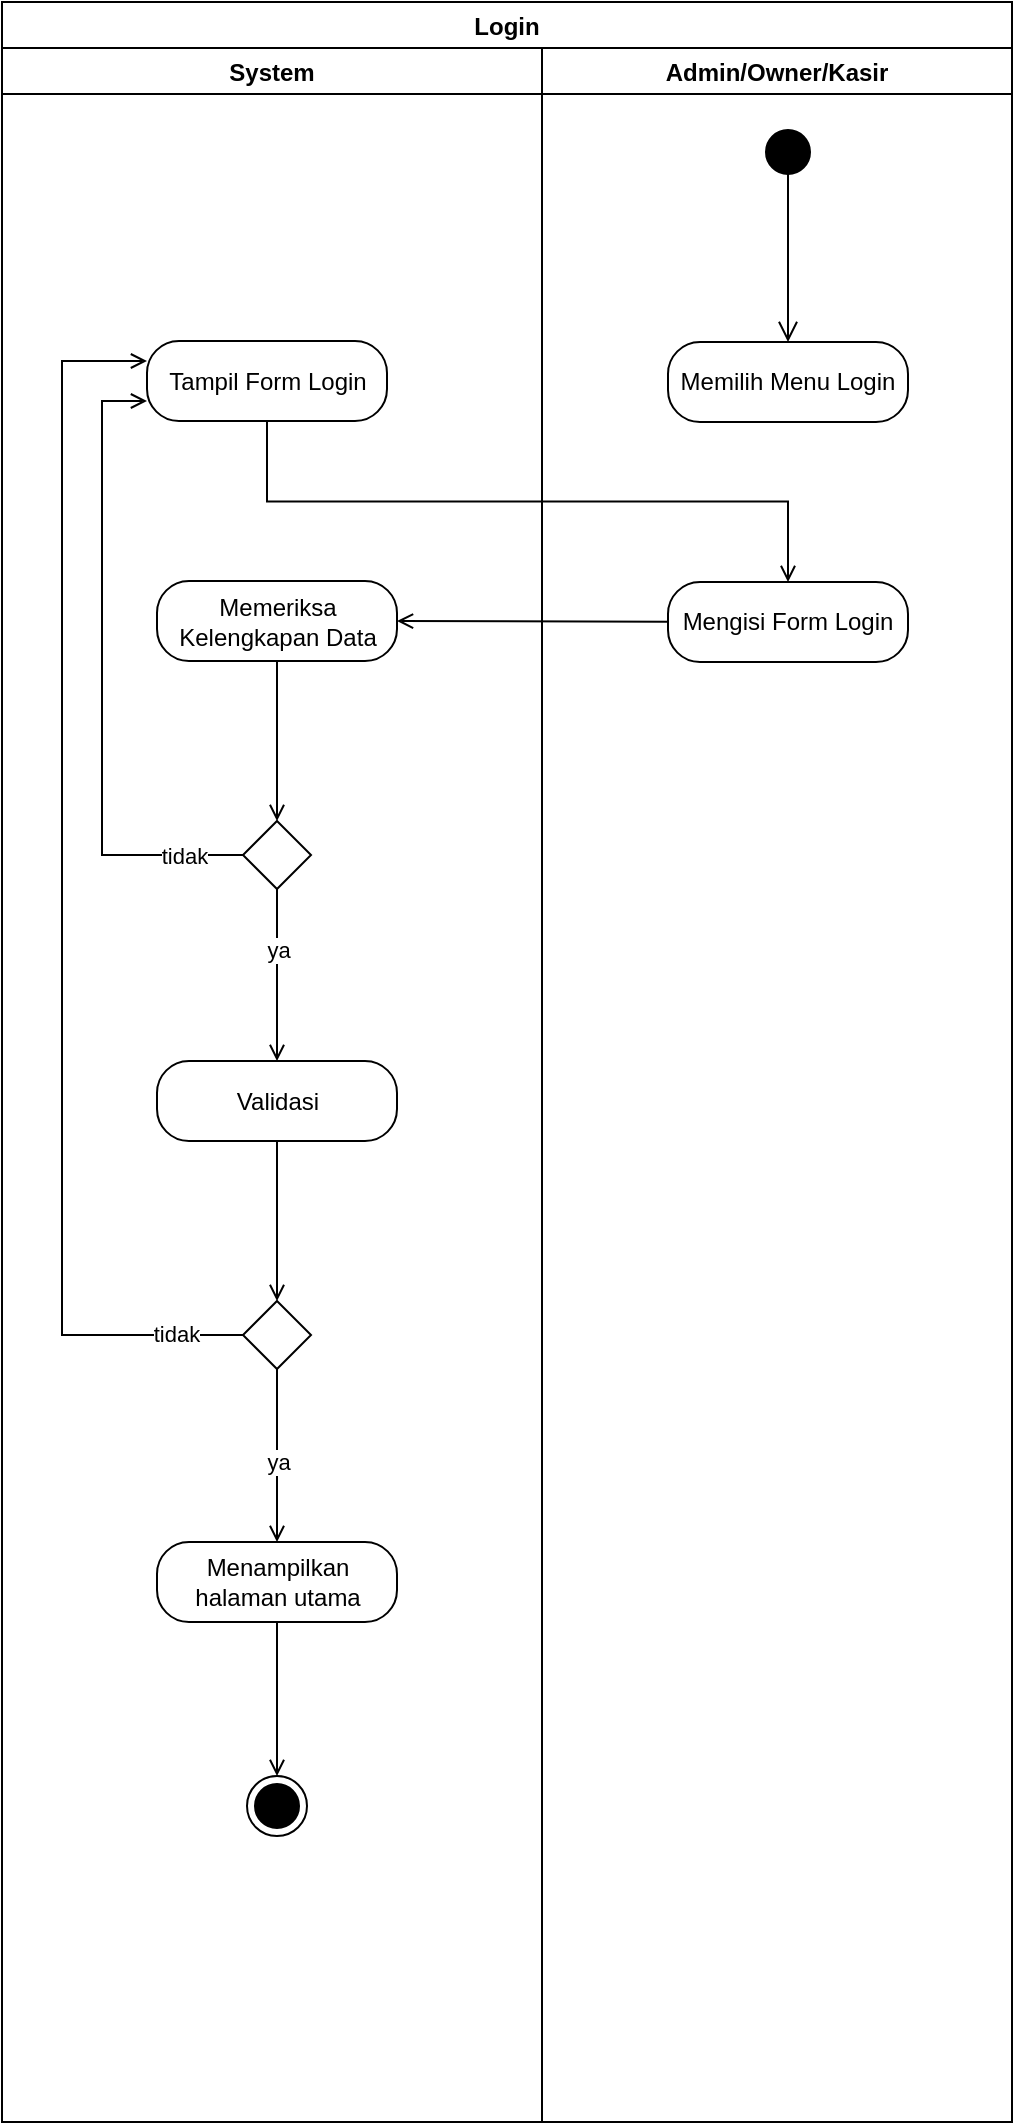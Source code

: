 <mxfile version="15.4.0" type="device" pages="8"><diagram name="Login" id="0783ab3e-0a74-02c8-0abd-f7b4e66b4bec"><mxGraphModel dx="1092" dy="504" grid="1" gridSize="10" guides="1" tooltips="1" connect="1" arrows="1" fold="1" page="1" pageScale="1" pageWidth="827" pageHeight="1169" background="none" math="0" shadow="0"><root><mxCell id="0"/><mxCell id="1" parent="0"/><mxCell id="4tKQ2Q0CGmyU1cWJpz-E-1" value="Login" style="swimlane;" parent="1" vertex="1"><mxGeometry x="161" y="59" width="505" height="1060" as="geometry"/></mxCell><mxCell id="4tKQ2Q0CGmyU1cWJpz-E-2" value="System" style="swimlane;" parent="4tKQ2Q0CGmyU1cWJpz-E-1" vertex="1"><mxGeometry y="23" width="270" height="1037" as="geometry"/></mxCell><mxCell id="4tKQ2Q0CGmyU1cWJpz-E-15" value="Memeriksa Kelengkapan Data" style="rounded=1;whiteSpace=wrap;html=1;arcSize=40;fontColor=#000000;fillColor=#FFFFFF;strokeColor=#000000;" parent="4tKQ2Q0CGmyU1cWJpz-E-2" vertex="1"><mxGeometry x="77.5" y="266.5" width="120" height="40" as="geometry"/></mxCell><mxCell id="mN097R9Z_bUbuKL20Ipq-3" value="" style="edgeStyle=orthogonalEdgeStyle;rounded=0;orthogonalLoop=1;jettySize=auto;html=1;endArrow=open;endFill=0;" parent="4tKQ2Q0CGmyU1cWJpz-E-2" source="4tKQ2Q0CGmyU1cWJpz-E-19" target="mN097R9Z_bUbuKL20Ipq-2" edge="1"><mxGeometry relative="1" as="geometry"/></mxCell><mxCell id="mN097R9Z_bUbuKL20Ipq-9" value="ya" style="edgeLabel;html=1;align=center;verticalAlign=middle;resizable=0;points=[];" parent="mN097R9Z_bUbuKL20Ipq-3" vertex="1" connectable="0"><mxGeometry x="-0.296" relative="1" as="geometry"><mxPoint as="offset"/></mxGeometry></mxCell><mxCell id="4tKQ2Q0CGmyU1cWJpz-E-19" value="" style="rhombus;whiteSpace=wrap;html=1;strokeColor=#000000;fillColor=#FFFFFF;" parent="4tKQ2Q0CGmyU1cWJpz-E-2" vertex="1"><mxGeometry x="120.5" y="386.5" width="34" height="34" as="geometry"/></mxCell><mxCell id="4tKQ2Q0CGmyU1cWJpz-E-16" style="edgeStyle=none;rounded=0;orthogonalLoop=1;jettySize=auto;html=1;endArrow=open;endFill=0;strokeColor=#000000;entryX=0.5;entryY=0;entryDx=0;entryDy=0;" parent="4tKQ2Q0CGmyU1cWJpz-E-2" source="4tKQ2Q0CGmyU1cWJpz-E-15" target="4tKQ2Q0CGmyU1cWJpz-E-19" edge="1"><mxGeometry relative="1" as="geometry"><mxPoint x="185" y="297" as="targetPoint"/></mxGeometry></mxCell><mxCell id="mN097R9Z_bUbuKL20Ipq-6" value="" style="edgeStyle=orthogonalEdgeStyle;rounded=0;orthogonalLoop=1;jettySize=auto;html=1;endArrow=open;endFill=0;" parent="4tKQ2Q0CGmyU1cWJpz-E-2" source="mN097R9Z_bUbuKL20Ipq-2" target="mN097R9Z_bUbuKL20Ipq-5" edge="1"><mxGeometry relative="1" as="geometry"/></mxCell><mxCell id="mN097R9Z_bUbuKL20Ipq-2" value="Validasi" style="rounded=1;whiteSpace=wrap;html=1;arcSize=40;fontColor=#000000;fillColor=#FFFFFF;strokeColor=#000000;" parent="4tKQ2Q0CGmyU1cWJpz-E-2" vertex="1"><mxGeometry x="77.5" y="506.5" width="120" height="40" as="geometry"/></mxCell><mxCell id="mN097R9Z_bUbuKL20Ipq-4" value="Tampil Form Login" style="rounded=1;whiteSpace=wrap;html=1;arcSize=40;fontColor=#000000;fillColor=#FFFFFF;strokeColor=#000000;" parent="4tKQ2Q0CGmyU1cWJpz-E-2" vertex="1"><mxGeometry x="72.5" y="146.5" width="120" height="40" as="geometry"/></mxCell><mxCell id="mN097R9Z_bUbuKL20Ipq-11" value="" style="edgeStyle=orthogonalEdgeStyle;rounded=0;orthogonalLoop=1;jettySize=auto;html=1;endArrow=open;endFill=0;" parent="4tKQ2Q0CGmyU1cWJpz-E-2" source="mN097R9Z_bUbuKL20Ipq-5" edge="1"><mxGeometry relative="1" as="geometry"><mxPoint x="137.5" y="747" as="targetPoint"/></mxGeometry></mxCell><mxCell id="mN097R9Z_bUbuKL20Ipq-13" value="ya" style="edgeLabel;html=1;align=center;verticalAlign=middle;resizable=0;points=[];" parent="mN097R9Z_bUbuKL20Ipq-11" vertex="1" connectable="0"><mxGeometry x="0.334" y="-1" relative="1" as="geometry"><mxPoint x="1" y="-11" as="offset"/></mxGeometry></mxCell><mxCell id="mN097R9Z_bUbuKL20Ipq-5" value="" style="rhombus;whiteSpace=wrap;html=1;strokeColor=#000000;fillColor=#FFFFFF;" parent="4tKQ2Q0CGmyU1cWJpz-E-2" vertex="1"><mxGeometry x="120.5" y="626.5" width="34" height="34" as="geometry"/></mxCell><mxCell id="4tKQ2Q0CGmyU1cWJpz-E-20" style="edgeStyle=orthogonalEdgeStyle;rounded=0;orthogonalLoop=1;jettySize=auto;html=1;endArrow=open;endFill=0;strokeColor=#000000;entryX=0;entryY=0.75;entryDx=0;entryDy=0;exitX=0;exitY=0.5;exitDx=0;exitDy=0;" parent="4tKQ2Q0CGmyU1cWJpz-E-2" source="4tKQ2Q0CGmyU1cWJpz-E-19" target="mN097R9Z_bUbuKL20Ipq-4" edge="1"><mxGeometry relative="1" as="geometry"><mxPoint x="323" y="304" as="targetPoint"/><mxPoint x="105" y="404" as="sourcePoint"/><Array as="points"><mxPoint x="50" y="404"/><mxPoint x="50" y="177"/></Array></mxGeometry></mxCell><mxCell id="mN097R9Z_bUbuKL20Ipq-8" value="tidak" style="edgeLabel;html=1;align=center;verticalAlign=middle;resizable=0;points=[];" parent="4tKQ2Q0CGmyU1cWJpz-E-20" vertex="1" connectable="0"><mxGeometry x="-0.736" y="2" relative="1" as="geometry"><mxPoint x="12" y="-2" as="offset"/></mxGeometry></mxCell><mxCell id="mN097R9Z_bUbuKL20Ipq-7" style="edgeStyle=orthogonalEdgeStyle;rounded=0;orthogonalLoop=1;jettySize=auto;html=1;entryX=0;entryY=0.25;entryDx=0;entryDy=0;endArrow=open;endFill=0;" parent="4tKQ2Q0CGmyU1cWJpz-E-2" source="mN097R9Z_bUbuKL20Ipq-5" target="mN097R9Z_bUbuKL20Ipq-4" edge="1"><mxGeometry relative="1" as="geometry"><Array as="points"><mxPoint x="30" y="643"/><mxPoint x="30" y="157"/></Array></mxGeometry></mxCell><mxCell id="mN097R9Z_bUbuKL20Ipq-12" value="tidak" style="edgeLabel;html=1;align=center;verticalAlign=middle;resizable=0;points=[];" parent="mN097R9Z_bUbuKL20Ipq-7" vertex="1" connectable="0"><mxGeometry x="-0.891" y="-1" relative="1" as="geometry"><mxPoint as="offset"/></mxGeometry></mxCell><mxCell id="VSpLwrDYALyu89xzr4wN-2" value="Menampilkan halaman utama" style="rounded=1;whiteSpace=wrap;html=1;arcSize=40;fontColor=#000000;fillColor=#FFFFFF;strokeColor=#000000;" parent="4tKQ2Q0CGmyU1cWJpz-E-2" vertex="1"><mxGeometry x="77.5" y="747" width="120" height="40" as="geometry"/></mxCell><mxCell id="4tKQ2Q0CGmyU1cWJpz-E-26" value="" style="ellipse;html=1;shape=endState;fillColor=#000000;strokeColor=#000000;" parent="4tKQ2Q0CGmyU1cWJpz-E-2" vertex="1"><mxGeometry x="122.5" y="864" width="30" height="30" as="geometry"/></mxCell><mxCell id="Rxb_bW290a__B6LvBMq1-1" value="" style="edgeStyle=orthogonalEdgeStyle;rounded=0;sketch=0;orthogonalLoop=1;jettySize=auto;html=1;endArrow=open;endFill=0;strokeColor=#000000;" parent="4tKQ2Q0CGmyU1cWJpz-E-2" source="VSpLwrDYALyu89xzr4wN-2" target="4tKQ2Q0CGmyU1cWJpz-E-26" edge="1"><mxGeometry relative="1" as="geometry"/></mxCell><mxCell id="4tKQ2Q0CGmyU1cWJpz-E-5" value="Admin/Owner/Kasir" style="swimlane;startSize=23;" parent="4tKQ2Q0CGmyU1cWJpz-E-1" vertex="1"><mxGeometry x="270" y="23" width="235" height="1037" as="geometry"/></mxCell><mxCell id="4tKQ2Q0CGmyU1cWJpz-E-6" value="" style="ellipse;html=1;shape=startState;fillColor=#000000;strokeColor=#000000;" parent="4tKQ2Q0CGmyU1cWJpz-E-5" vertex="1"><mxGeometry x="108" y="37" width="30" height="30" as="geometry"/></mxCell><mxCell id="4tKQ2Q0CGmyU1cWJpz-E-7" value="" style="edgeStyle=orthogonalEdgeStyle;html=1;verticalAlign=bottom;endArrow=open;endSize=8;strokeColor=#000000;rounded=0;exitX=0.5;exitY=0.667;exitDx=0;exitDy=0;exitPerimeter=0;entryX=0.5;entryY=0;entryDx=0;entryDy=0;" parent="4tKQ2Q0CGmyU1cWJpz-E-5" source="4tKQ2Q0CGmyU1cWJpz-E-6" target="4tKQ2Q0CGmyU1cWJpz-E-10" edge="1"><mxGeometry relative="1" as="geometry"><mxPoint x="123" y="107" as="targetPoint"/></mxGeometry></mxCell><mxCell id="4tKQ2Q0CGmyU1cWJpz-E-10" value="Memilih Menu Login" style="rounded=1;whiteSpace=wrap;html=1;arcSize=40;fontColor=#000000;fillColor=#FFFFFF;strokeColor=#000000;" parent="4tKQ2Q0CGmyU1cWJpz-E-5" vertex="1"><mxGeometry x="63" y="147" width="120" height="40" as="geometry"/></mxCell><mxCell id="4tKQ2Q0CGmyU1cWJpz-E-14" value="Mengisi Form Login" style="rounded=1;whiteSpace=wrap;html=1;arcSize=40;fontColor=#000000;fillColor=#FFFFFF;strokeColor=#000000;" parent="4tKQ2Q0CGmyU1cWJpz-E-5" vertex="1"><mxGeometry x="63" y="267" width="120" height="40" as="geometry"/></mxCell><mxCell id="4tKQ2Q0CGmyU1cWJpz-E-17" style="edgeStyle=none;rounded=0;orthogonalLoop=1;jettySize=auto;html=1;entryX=1;entryY=0.5;entryDx=0;entryDy=0;endArrow=open;endFill=0;strokeColor=#000000;" parent="4tKQ2Q0CGmyU1cWJpz-E-1" source="4tKQ2Q0CGmyU1cWJpz-E-14" target="4tKQ2Q0CGmyU1cWJpz-E-15" edge="1"><mxGeometry relative="1" as="geometry"/></mxCell><mxCell id="VSpLwrDYALyu89xzr4wN-6" value="" style="edgeStyle=orthogonalEdgeStyle;rounded=0;sketch=0;orthogonalLoop=1;jettySize=auto;html=1;endArrow=open;endFill=0;strokeColor=#000000;exitX=0.5;exitY=1;exitDx=0;exitDy=0;" parent="4tKQ2Q0CGmyU1cWJpz-E-1" source="mN097R9Z_bUbuKL20Ipq-4" target="4tKQ2Q0CGmyU1cWJpz-E-14" edge="1"><mxGeometry relative="1" as="geometry"/></mxCell></root></mxGraphModel></diagram><diagram name="Logout" id="vIGCnD_iS2k6o2yDlPkD"><mxGraphModel dx="25" dy="504" grid="1" gridSize="10" guides="1" tooltips="1" connect="1" arrows="1" fold="1" page="1" pageScale="1" pageWidth="827" pageHeight="1169" background="none" math="0" shadow="0"><root><mxCell id="4kBPeP13JDRSHO75kRqF-0"/><mxCell id="4kBPeP13JDRSHO75kRqF-1" parent="4kBPeP13JDRSHO75kRqF-0"/><mxCell id="P7PhSmhruFwbLngjz3a8-0" value="Logout" style="swimlane;rounded=0;sketch=0;strokeColor=#000000;fillColor=default;" parent="4kBPeP13JDRSHO75kRqF-1" vertex="1"><mxGeometry x="996" y="170" width="490" height="720" as="geometry"/></mxCell><mxCell id="Z1IjTt9X52pT4BjOzRH0-11" value="Admin/Owner/Kasir" style="swimlane;startSize=23;" parent="4kBPeP13JDRSHO75kRqF-1" vertex="1"><mxGeometry x="1246" y="190" width="240" height="700" as="geometry"/></mxCell><mxCell id="Z1IjTt9X52pT4BjOzRH0-12" value="" style="ellipse;html=1;shape=startState;fillColor=#000000;strokeColor=#000000;" parent="Z1IjTt9X52pT4BjOzRH0-11" vertex="1"><mxGeometry x="105" y="40" width="30" height="30" as="geometry"/></mxCell><mxCell id="Z1IjTt9X52pT4BjOzRH0-13" value="" style="edgeStyle=orthogonalEdgeStyle;html=1;verticalAlign=bottom;endArrow=open;endSize=8;strokeColor=#000000;rounded=0;exitX=0.5;exitY=0.667;exitDx=0;exitDy=0;exitPerimeter=0;entryX=0.5;entryY=0;entryDx=0;entryDy=0;" parent="Z1IjTt9X52pT4BjOzRH0-11" source="Z1IjTt9X52pT4BjOzRH0-12" target="Z1IjTt9X52pT4BjOzRH0-14" edge="1"><mxGeometry relative="1" as="geometry"><mxPoint x="100" y="107" as="targetPoint"/></mxGeometry></mxCell><mxCell id="Z1IjTt9X52pT4BjOzRH0-14" value="Memilih Menu&lt;br&gt;Logout" style="rounded=1;whiteSpace=wrap;html=1;arcSize=40;fontColor=#000000;fillColor=#FFFFFF;strokeColor=#000000;" parent="Z1IjTt9X52pT4BjOzRH0-11" vertex="1"><mxGeometry x="55" y="150" width="130" height="40" as="geometry"/></mxCell><mxCell id="Z1IjTt9X52pT4BjOzRH0-27" value="Kembali ke&lt;br&gt;Halaman Utama" style="rounded=1;whiteSpace=wrap;html=1;arcSize=40;fontColor=#000000;fillColor=#FFFFFF;strokeColor=#000000;" parent="Z1IjTt9X52pT4BjOzRH0-11" vertex="1"><mxGeometry x="55" y="390.5" width="130" height="40" as="geometry"/></mxCell><mxCell id="Z1IjTt9X52pT4BjOzRH0-22" style="edgeStyle=orthogonalEdgeStyle;rounded=0;sketch=0;orthogonalLoop=1;jettySize=auto;html=1;entryX=1;entryY=0.5;entryDx=0;entryDy=0;endArrow=open;endFill=0;" parent="4kBPeP13JDRSHO75kRqF-1" source="Z1IjTt9X52pT4BjOzRH0-14" target="Z1IjTt9X52pT4BjOzRH0-8" edge="1"><mxGeometry relative="1" as="geometry"/></mxCell><mxCell id="Z1IjTt9X52pT4BjOzRH0-28" style="edgeStyle=orthogonalEdgeStyle;rounded=0;sketch=0;orthogonalLoop=1;jettySize=auto;html=1;entryX=0;entryY=0.5;entryDx=0;entryDy=0;endArrow=open;endFill=0;" parent="4kBPeP13JDRSHO75kRqF-1" source="Z1IjTt9X52pT4BjOzRH0-5" target="Z1IjTt9X52pT4BjOzRH0-27" edge="1"><mxGeometry relative="1" as="geometry"/></mxCell><mxCell id="9gOZN422D1GrMGDfR1nl-0" value="tidak" style="edgeLabel;html=1;align=center;verticalAlign=middle;resizable=0;points=[];" parent="Z1IjTt9X52pT4BjOzRH0-28" vertex="1" connectable="0"><mxGeometry x="-0.693" y="1" relative="1" as="geometry"><mxPoint x="34" y="1" as="offset"/></mxGeometry></mxCell><mxCell id="Z1IjTt9X52pT4BjOzRH0-1" value="System" style="swimlane;" parent="4kBPeP13JDRSHO75kRqF-1" vertex="1"><mxGeometry x="996" y="190" width="250" height="700" as="geometry"/></mxCell><mxCell id="Z1IjTt9X52pT4BjOzRH0-23" value="" style="edgeStyle=orthogonalEdgeStyle;rounded=0;sketch=0;orthogonalLoop=1;jettySize=auto;html=1;endArrow=open;endFill=0;" parent="Z1IjTt9X52pT4BjOzRH0-1" source="Z1IjTt9X52pT4BjOzRH0-2" target="Z1IjTt9X52pT4BjOzRH0-5" edge="1"><mxGeometry relative="1" as="geometry"/></mxCell><mxCell id="Z1IjTt9X52pT4BjOzRH0-2" value="Memeriksa Konfirmasi Keluar Akun" style="rounded=1;whiteSpace=wrap;html=1;arcSize=40;fontColor=#000000;fillColor=#FFFFFF;strokeColor=#000000;" parent="Z1IjTt9X52pT4BjOzRH0-1" vertex="1"><mxGeometry x="55" y="270" width="130" height="40" as="geometry"/></mxCell><mxCell id="Z1IjTt9X52pT4BjOzRH0-3" style="edgeStyle=orthogonalEdgeStyle;curved=0;rounded=1;sketch=0;orthogonalLoop=1;jettySize=auto;html=1;entryX=0.5;entryY=0;entryDx=0;entryDy=0;endArrow=open;endFill=0;" parent="Z1IjTt9X52pT4BjOzRH0-1" source="Z1IjTt9X52pT4BjOzRH0-5" edge="1"><mxGeometry relative="1" as="geometry"><Array as="points"><mxPoint x="120" y="447"/><mxPoint x="120" y="447"/></Array><mxPoint x="120" y="510" as="targetPoint"/></mxGeometry></mxCell><mxCell id="Z1IjTt9X52pT4BjOzRH0-4" value="ya" style="edgeLabel;html=1;align=center;verticalAlign=middle;resizable=0;points=[];" parent="Z1IjTt9X52pT4BjOzRH0-3" vertex="1" connectable="0"><mxGeometry x="-0.258" y="1" relative="1" as="geometry"><mxPoint as="offset"/></mxGeometry></mxCell><mxCell id="Z1IjTt9X52pT4BjOzRH0-5" value="" style="rhombus;whiteSpace=wrap;html=1;strokeColor=#000000;fillColor=#FFFFFF;" parent="Z1IjTt9X52pT4BjOzRH0-1" vertex="1"><mxGeometry x="103.5" y="394" width="33" height="33" as="geometry"/></mxCell><mxCell id="nPst8rVgvCmzNGddFZjB-0" value="" style="edgeStyle=orthogonalEdgeStyle;rounded=0;sketch=0;orthogonalLoop=1;jettySize=auto;html=1;endArrow=open;endFill=0;strokeColor=#000000;" parent="Z1IjTt9X52pT4BjOzRH0-1" source="Z1IjTt9X52pT4BjOzRH0-8" target="Z1IjTt9X52pT4BjOzRH0-2" edge="1"><mxGeometry relative="1" as="geometry"/></mxCell><mxCell id="Z1IjTt9X52pT4BjOzRH0-8" value="Menampilkan Pop-up&lt;br&gt;Konfirmasi" style="rounded=1;whiteSpace=wrap;html=1;arcSize=40;fontColor=#000000;fillColor=#FFFFFF;strokeColor=#000000;" parent="Z1IjTt9X52pT4BjOzRH0-1" vertex="1"><mxGeometry x="54.5" y="150" width="130" height="40" as="geometry"/></mxCell><mxCell id="Z1IjTt9X52pT4BjOzRH0-17" value="" style="ellipse;html=1;shape=endState;fillColor=#000000;strokeColor=#000000;" parent="Z1IjTt9X52pT4BjOzRH0-1" vertex="1"><mxGeometry x="105" y="634" width="30" height="30" as="geometry"/></mxCell><mxCell id="Z1IjTt9X52pT4BjOzRH0-18" style="edgeStyle=none;rounded=0;orthogonalLoop=1;jettySize=auto;html=1;entryX=0.5;entryY=0;entryDx=0;entryDy=0;endArrow=open;endFill=0;strokeColor=#000000;exitX=0.5;exitY=1;exitDx=0;exitDy=0;" parent="Z1IjTt9X52pT4BjOzRH0-1" source="nPst8rVgvCmzNGddFZjB-1" target="Z1IjTt9X52pT4BjOzRH0-17" edge="1"><mxGeometry relative="1" as="geometry"><mxPoint x="120" y="550" as="sourcePoint"/></mxGeometry></mxCell><mxCell id="nPst8rVgvCmzNGddFZjB-1" value="Menampilkan&lt;br&gt;Halaman Login" style="rounded=1;whiteSpace=wrap;html=1;arcSize=40;fontColor=#000000;fillColor=#FFFFFF;strokeColor=#000000;" parent="Z1IjTt9X52pT4BjOzRH0-1" vertex="1"><mxGeometry x="54" y="510" width="130.5" height="40" as="geometry"/></mxCell></root></mxGraphModel></diagram><diagram name="Registrasi Pelanggan" id="Jm_ydSjkXZhIfCFgcP8L"><mxGraphModel dx="25" dy="504" grid="1" gridSize="10" guides="1" tooltips="1" connect="1" arrows="1" fold="1" page="1" pageScale="1" pageWidth="827" pageHeight="1169" background="none" math="0" shadow="0"><root><mxCell id="r5nO514y0Ee6WWy9xTYz-0"/><mxCell id="r5nO514y0Ee6WWy9xTYz-1" parent="r5nO514y0Ee6WWy9xTYz-0"/><mxCell id="6n8Auv_oKor19uXdS7c--5" value="Sistem" style="swimlane;strokeColor=#000000;" parent="r5nO514y0Ee6WWy9xTYz-1" vertex="1"><mxGeometry x="1341" y="173" width="200" height="845.5" as="geometry"/></mxCell><mxCell id="6n8Auv_oKor19uXdS7c--6" value="Registrasi Pelanggan" style="swimlane;strokeColor=#000000;" parent="r5nO514y0Ee6WWy9xTYz-1" vertex="1"><mxGeometry x="941" y="150" width="600" height="870" as="geometry"/></mxCell><mxCell id="6n8Auv_oKor19uXdS7c--7" value="Admin" style="swimlane;strokeColor=#000000;" parent="6n8Auv_oKor19uXdS7c--6" vertex="1"><mxGeometry y="23" width="200" height="847" as="geometry"/></mxCell><mxCell id="6n8Auv_oKor19uXdS7c--10" value="" style="ellipse;html=1;shape=endState;fillColor=#000000;strokeColor=#000000;" parent="6n8Auv_oKor19uXdS7c--7" vertex="1"><mxGeometry x="78.5" y="764" width="43" height="43" as="geometry"/></mxCell><mxCell id="6n8Auv_oKor19uXdS7c--54" value="" style="edgeStyle=orthogonalEdgeStyle;rounded=0;sketch=0;orthogonalLoop=1;jettySize=auto;html=1;endArrow=open;endFill=0;strokeColor=#000000;" parent="6n8Auv_oKor19uXdS7c--7" source="6n8Auv_oKor19uXdS7c--38" target="6n8Auv_oKor19uXdS7c--10" edge="1"><mxGeometry relative="1" as="geometry"/></mxCell><mxCell id="6n8Auv_oKor19uXdS7c--38" value="Data Tampil di Halaman Admin" style="rounded=1;whiteSpace=wrap;html=1;arcSize=40;fontColor=#000000;fillColor=#FFFFFF;strokeColor=#000000;" parent="6n8Auv_oKor19uXdS7c--7" vertex="1"><mxGeometry x="40" y="645.5" width="120" height="40" as="geometry"/></mxCell><mxCell id="6n8Auv_oKor19uXdS7c--11" value="Kasir" style="swimlane;strokeColor=#000000;" parent="6n8Auv_oKor19uXdS7c--6" vertex="1"><mxGeometry x="200" y="23" width="200" height="847" as="geometry"/></mxCell><mxCell id="6n8Auv_oKor19uXdS7c--12" value="" style="ellipse;html=1;shape=startState;fillColor=#000000;strokeColor=#000000;" parent="6n8Auv_oKor19uXdS7c--11" vertex="1"><mxGeometry x="79.25" y="45.5" width="41.5" height="41.5" as="geometry"/></mxCell><mxCell id="6n8Auv_oKor19uXdS7c--13" value="" style="edgeStyle=orthogonalEdgeStyle;html=1;verticalAlign=bottom;endArrow=open;endSize=8;strokeColor=#000000;rounded=0;entryX=0.5;entryY=0;entryDx=0;entryDy=0;" parent="6n8Auv_oKor19uXdS7c--11" target="6n8Auv_oKor19uXdS7c--4" edge="1"><mxGeometry relative="1" as="geometry"><mxPoint x="100" y="137" as="targetPoint"/><mxPoint x="100" y="83" as="sourcePoint"/></mxGeometry></mxCell><mxCell id="6n8Auv_oKor19uXdS7c--4" value="Memilih Menu Registrasi Pelanggan" style="rounded=1;whiteSpace=wrap;html=1;arcSize=40;fontColor=#000000;fillColor=#FFFFFF;strokeColor=#000000;" parent="6n8Auv_oKor19uXdS7c--11" vertex="1"><mxGeometry x="40" y="165.5" width="120" height="40" as="geometry"/></mxCell><mxCell id="6n8Auv_oKor19uXdS7c--33" value="Mengisi Input&lt;br&gt;Data pelanggan" style="rounded=1;whiteSpace=wrap;html=1;arcSize=40;fontColor=#000000;fillColor=#FFFFFF;strokeColor=#000000;" parent="6n8Auv_oKor19uXdS7c--11" vertex="1"><mxGeometry x="40" y="285.5" width="120" height="40" as="geometry"/></mxCell><mxCell id="6n8Auv_oKor19uXdS7c--44" value="" style="edgeStyle=orthogonalEdgeStyle;rounded=0;sketch=0;orthogonalLoop=1;jettySize=auto;html=1;endArrow=open;endFill=0;strokeColor=#000000;entryX=0.5;entryY=0;entryDx=0;entryDy=0;" parent="6n8Auv_oKor19uXdS7c--6" source="6n8Auv_oKor19uXdS7c--32" target="6n8Auv_oKor19uXdS7c--33" edge="1"><mxGeometry relative="1" as="geometry"><Array as="points"><mxPoint x="500" y="269"/><mxPoint x="300" y="269"/></Array></mxGeometry></mxCell><mxCell id="6n8Auv_oKor19uXdS7c--32" value="Menampilkan Form Input Data" style="rounded=1;whiteSpace=wrap;html=1;arcSize=40;fontColor=#000000;fillColor=#FFFFFF;strokeColor=#000000;" parent="6n8Auv_oKor19uXdS7c--6" vertex="1"><mxGeometry x="440" y="188.5" width="120" height="40" as="geometry"/></mxCell><mxCell id="6n8Auv_oKor19uXdS7c--47" value="" style="edgeStyle=orthogonalEdgeStyle;rounded=0;sketch=0;orthogonalLoop=1;jettySize=auto;html=1;endArrow=open;endFill=0;strokeColor=#000000;" parent="6n8Auv_oKor19uXdS7c--6" source="6n8Auv_oKor19uXdS7c--34" target="6n8Auv_oKor19uXdS7c--35" edge="1"><mxGeometry relative="1" as="geometry"/></mxCell><mxCell id="6n8Auv_oKor19uXdS7c--34" value="Memeriksa Semua Input Terisi" style="rounded=1;whiteSpace=wrap;html=1;arcSize=40;fontColor=#000000;fillColor=#FFFFFF;strokeColor=#000000;" parent="6n8Auv_oKor19uXdS7c--6" vertex="1"><mxGeometry x="440" y="308.5" width="120" height="40" as="geometry"/></mxCell><mxCell id="6n8Auv_oKor19uXdS7c--48" value="" style="edgeStyle=orthogonalEdgeStyle;rounded=0;sketch=0;orthogonalLoop=1;jettySize=auto;html=1;endArrow=open;endFill=0;strokeColor=#000000;" parent="6n8Auv_oKor19uXdS7c--6" source="6n8Auv_oKor19uXdS7c--35" target="6n8Auv_oKor19uXdS7c--36" edge="1"><mxGeometry relative="1" as="geometry"/></mxCell><mxCell id="6n8Auv_oKor19uXdS7c--50" value="ya" style="edgeLabel;html=1;align=center;verticalAlign=middle;resizable=0;points=[];" parent="6n8Auv_oKor19uXdS7c--48" vertex="1" connectable="0"><mxGeometry x="-0.254" relative="1" as="geometry"><mxPoint as="offset"/></mxGeometry></mxCell><mxCell id="6n8Auv_oKor19uXdS7c--49" style="edgeStyle=orthogonalEdgeStyle;rounded=0;sketch=0;orthogonalLoop=1;jettySize=auto;html=1;entryX=1;entryY=0.5;entryDx=0;entryDy=0;endArrow=open;endFill=0;strokeColor=#000000;" parent="6n8Auv_oKor19uXdS7c--6" source="6n8Auv_oKor19uXdS7c--35" target="6n8Auv_oKor19uXdS7c--32" edge="1"><mxGeometry relative="1" as="geometry"><Array as="points"><mxPoint x="580" y="449"/><mxPoint x="580" y="209"/></Array></mxGeometry></mxCell><mxCell id="6n8Auv_oKor19uXdS7c--51" value="tidak" style="edgeLabel;html=1;align=center;verticalAlign=middle;resizable=0;points=[];" parent="6n8Auv_oKor19uXdS7c--49" vertex="1" connectable="0"><mxGeometry x="-0.859" relative="1" as="geometry"><mxPoint as="offset"/></mxGeometry></mxCell><mxCell id="6n8Auv_oKor19uXdS7c--35" value="" style="rhombus;whiteSpace=wrap;html=1;strokeColor=#000000;fillColor=#FFFFFF;" parent="6n8Auv_oKor19uXdS7c--6" vertex="1"><mxGeometry x="480" y="428.5" width="40" height="40" as="geometry"/></mxCell><mxCell id="6n8Auv_oKor19uXdS7c--52" value="" style="edgeStyle=orthogonalEdgeStyle;rounded=0;sketch=0;orthogonalLoop=1;jettySize=auto;html=1;endArrow=open;endFill=0;strokeColor=#000000;" parent="6n8Auv_oKor19uXdS7c--6" source="6n8Auv_oKor19uXdS7c--36" target="6n8Auv_oKor19uXdS7c--37" edge="1"><mxGeometry relative="1" as="geometry"/></mxCell><mxCell id="6n8Auv_oKor19uXdS7c--36" value="Data Tersimpan di Database" style="rounded=1;whiteSpace=wrap;html=1;arcSize=40;fontColor=#000000;fillColor=#FFFFFF;strokeColor=#000000;" parent="6n8Auv_oKor19uXdS7c--6" vertex="1"><mxGeometry x="440" y="548.5" width="120" height="40" as="geometry"/></mxCell><mxCell id="6n8Auv_oKor19uXdS7c--53" style="edgeStyle=orthogonalEdgeStyle;rounded=0;sketch=0;orthogonalLoop=1;jettySize=auto;html=1;entryX=1;entryY=0.5;entryDx=0;entryDy=0;endArrow=open;endFill=0;strokeColor=#000000;" parent="6n8Auv_oKor19uXdS7c--6" source="6n8Auv_oKor19uXdS7c--37" target="6n8Auv_oKor19uXdS7c--38" edge="1"><mxGeometry relative="1" as="geometry"/></mxCell><mxCell id="6n8Auv_oKor19uXdS7c--37" value="Mengirim Data" style="rounded=1;whiteSpace=wrap;html=1;arcSize=40;fontColor=#000000;fillColor=#FFFFFF;strokeColor=#000000;" parent="6n8Auv_oKor19uXdS7c--6" vertex="1"><mxGeometry x="440" y="668.5" width="120" height="40" as="geometry"/></mxCell><mxCell id="6n8Auv_oKor19uXdS7c--43" value="" style="edgeStyle=orthogonalEdgeStyle;rounded=0;sketch=0;orthogonalLoop=1;jettySize=auto;html=1;endArrow=open;endFill=0;strokeColor=#000000;" parent="6n8Auv_oKor19uXdS7c--6" source="6n8Auv_oKor19uXdS7c--4" target="6n8Auv_oKor19uXdS7c--32" edge="1"><mxGeometry relative="1" as="geometry"/></mxCell><mxCell id="6n8Auv_oKor19uXdS7c--46" value="" style="edgeStyle=orthogonalEdgeStyle;rounded=0;sketch=0;orthogonalLoop=1;jettySize=auto;html=1;endArrow=open;endFill=0;strokeColor=#000000;" parent="6n8Auv_oKor19uXdS7c--6" source="6n8Auv_oKor19uXdS7c--33" target="6n8Auv_oKor19uXdS7c--34" edge="1"><mxGeometry relative="1" as="geometry"/></mxCell></root></mxGraphModel></diagram><diagram id="Bfve6cYc-9H7ev2NAl61" name="CRUD Pengguna"><mxGraphModel dx="588" dy="348" grid="1" gridSize="10" guides="1" tooltips="1" connect="1" arrows="1" fold="1" page="1" pageScale="1" pageWidth="827" pageHeight="1169" math="0" shadow="0"><root><mxCell id="Sep0gIHy8dyI2trev9iX-0"/><mxCell id="Sep0gIHy8dyI2trev9iX-1" parent="Sep0gIHy8dyI2trev9iX-0"/><mxCell id="HSaXmXcl0QpI6Gu1xT70-0" value="System" style="swimlane;startSize=23;" parent="Sep0gIHy8dyI2trev9iX-1" vertex="1"><mxGeometry x="414" y="143" width="400" height="930" as="geometry"/></mxCell><mxCell id="HSaXmXcl0QpI6Gu1xT70-4" value="Menu Tambah&lt;br&gt;Data Pengguna" style="whiteSpace=wrap;html=1;arcSize=40;fontColor=#000000;fillColor=#FFFFFF;strokeColor=#000000;fontSize=11;" parent="HSaXmXcl0QpI6Gu1xT70-0" vertex="1"><mxGeometry x="25" y="350.0" width="110" height="40" as="geometry"/></mxCell><mxCell id="6KiU5TAWieBdu0S2s1S7-12" style="edgeStyle=orthogonalEdgeStyle;sketch=0;orthogonalLoop=1;jettySize=auto;html=1;entryX=0.5;entryY=0;entryDx=0;entryDy=0;fontSize=11;endArrow=open;endFill=0;strokeColor=#000000;exitX=0.931;exitY=0.245;exitDx=0;exitDy=0;exitPerimeter=0;rounded=0;" parent="HSaXmXcl0QpI6Gu1xT70-0" source="HSaXmXcl0QpI6Gu1xT70-20" target="6KiU5TAWieBdu0S2s1S7-3" edge="1"><mxGeometry relative="1" as="geometry"><Array as="points"><mxPoint x="220" y="310"/><mxPoint x="320" y="310"/></Array></mxGeometry></mxCell><mxCell id="6KiU5TAWieBdu0S2s1S7-13" style="edgeStyle=orthogonalEdgeStyle;sketch=0;orthogonalLoop=1;jettySize=auto;html=1;entryX=0.5;entryY=0;entryDx=0;entryDy=0;fontSize=11;endArrow=open;endFill=0;strokeColor=#000000;exitX=0.915;exitY=0.742;exitDx=0;exitDy=0;exitPerimeter=0;rounded=0;" parent="HSaXmXcl0QpI6Gu1xT70-0" source="HSaXmXcl0QpI6Gu1xT70-20" target="HSaXmXcl0QpI6Gu1xT70-4" edge="1"><mxGeometry relative="1" as="geometry"><Array as="points"><mxPoint x="181" y="310"/><mxPoint x="80" y="310"/></Array></mxGeometry></mxCell><mxCell id="HSaXmXcl0QpI6Gu1xT70-20" value="" style="html=1;points=[];perimeter=orthogonalPerimeter;fillColor=#000000;strokeColor=none;sketch=0;rotation=90;" parent="HSaXmXcl0QpI6Gu1xT70-0" vertex="1"><mxGeometry x="194.83" y="250.32" width="10" height="79.51" as="geometry"/></mxCell><mxCell id="6KiU5TAWieBdu0S2s1S7-2" value="Menu Ubah&lt;br&gt;Data&amp;nbsp;Pengguna" style="whiteSpace=wrap;html=1;arcSize=40;fontColor=#000000;fillColor=#FFFFFF;strokeColor=#000000;fontSize=11;" parent="HSaXmXcl0QpI6Gu1xT70-0" vertex="1"><mxGeometry x="145" y="350.0" width="110" height="40" as="geometry"/></mxCell><mxCell id="6KiU5TAWieBdu0S2s1S7-3" value="Menu Hapus&lt;br&gt;Data&amp;nbsp;Pengguna" style="whiteSpace=wrap;html=1;arcSize=40;fontColor=#000000;fillColor=#FFFFFF;strokeColor=#000000;fontSize=11;" parent="HSaXmXcl0QpI6Gu1xT70-0" vertex="1"><mxGeometry x="265" y="350.0" width="110" height="40" as="geometry"/></mxCell><mxCell id="6KiU5TAWieBdu0S2s1S7-1" style="edgeStyle=orthogonalEdgeStyle;sketch=0;orthogonalLoop=1;jettySize=auto;html=1;endArrow=open;endFill=0;strokeColor=#000000;entryX=0.5;entryY=0;entryDx=0;entryDy=0;rounded=0;" parent="HSaXmXcl0QpI6Gu1xT70-0" source="HSaXmXcl0QpI6Gu1xT70-20" target="6KiU5TAWieBdu0S2s1S7-2" edge="1"><mxGeometry relative="1" as="geometry"><mxPoint x="170" y="330.08" as="targetPoint"/></mxGeometry></mxCell><mxCell id="HSaXmXcl0QpI6Gu1xT70-16" value="Menampilkan&lt;br&gt;Halaman Pengguna" style="whiteSpace=wrap;html=1;arcSize=40;fontColor=#000000;fillColor=#FFFFFF;strokeColor=#000000;" parent="HSaXmXcl0QpI6Gu1xT70-0" vertex="1"><mxGeometry x="135" y="150" width="130" height="40" as="geometry"/></mxCell><mxCell id="6KiU5TAWieBdu0S2s1S7-0" style="edgeStyle=orthogonalEdgeStyle;sketch=0;orthogonalLoop=1;jettySize=auto;html=1;endArrow=open;endFill=0;strokeColor=#000000;exitX=0.5;exitY=1;exitDx=0;exitDy=0;" parent="HSaXmXcl0QpI6Gu1xT70-0" source="HSaXmXcl0QpI6Gu1xT70-16" target="HSaXmXcl0QpI6Gu1xT70-20" edge="1"><mxGeometry relative="1" as="geometry"><mxPoint x="-55.0" y="290" as="sourcePoint"/></mxGeometry></mxCell><mxCell id="Anmex4X_6TTmEykjGr_5-0" value="menampilkan menu" style="edgeLabel;html=1;align=center;verticalAlign=middle;resizable=0;points=[];" parent="6KiU5TAWieBdu0S2s1S7-0" vertex="1" connectable="0"><mxGeometry x="0.245" y="-1" relative="1" as="geometry"><mxPoint as="offset"/></mxGeometry></mxCell><mxCell id="HG06Aq2RI1XMRVOmj0wG-34" value="" style="edgeStyle=orthogonalEdgeStyle;sketch=0;orthogonalLoop=1;jettySize=auto;html=1;fontSize=11;endArrow=open;endFill=0;strokeColor=#000000;" parent="HSaXmXcl0QpI6Gu1xT70-0" source="HG06Aq2RI1XMRVOmj0wG-30" target="HG06Aq2RI1XMRVOmj0wG-33" edge="1"><mxGeometry relative="1" as="geometry"/></mxCell><mxCell id="HG06Aq2RI1XMRVOmj0wG-30" value="Data Tersimpan" style="whiteSpace=wrap;html=1;arcSize=40;fontColor=#000000;fillColor=#FFFFFF;strokeColor=#000000;" parent="HSaXmXcl0QpI6Gu1xT70-0" vertex="1"><mxGeometry x="135" y="630" width="130" height="40" as="geometry"/></mxCell><mxCell id="HG06Aq2RI1XMRVOmj0wG-35" value="" style="edgeStyle=orthogonalEdgeStyle;sketch=0;orthogonalLoop=1;jettySize=auto;html=1;fontSize=11;endArrow=open;endFill=0;strokeColor=#000000;" parent="HSaXmXcl0QpI6Gu1xT70-0" source="HG06Aq2RI1XMRVOmj0wG-33" target="HSaXmXcl0QpI6Gu1xT70-17" edge="1"><mxGeometry relative="1" as="geometry"/></mxCell><mxCell id="HG06Aq2RI1XMRVOmj0wG-33" value="Menampilkan&lt;br&gt;Halaman Data&lt;br&gt;Pengguna" style="whiteSpace=wrap;html=1;arcSize=40;fontColor=#000000;fillColor=#FFFFFF;strokeColor=#000000;" parent="HSaXmXcl0QpI6Gu1xT70-0" vertex="1"><mxGeometry x="135" y="750" width="130" height="40" as="geometry"/></mxCell><mxCell id="HSaXmXcl0QpI6Gu1xT70-17" value="" style="ellipse;html=1;shape=endState;fillColor=#000000;strokeColor=#000000;" parent="HSaXmXcl0QpI6Gu1xT70-0" vertex="1"><mxGeometry x="185" y="870" width="30" height="30" as="geometry"/></mxCell><mxCell id="Ilzj8_Mjzv9gDWOAfk0F-0" value="CRUD Pengguna" style="swimlane;strokeColor=#000000;" parent="HSaXmXcl0QpI6Gu1xT70-0" vertex="1"><mxGeometry x="-400" y="-23" width="800" height="953" as="geometry"/></mxCell><mxCell id="HSaXmXcl0QpI6Gu1xT70-8" value="Admin" style="swimlane;" parent="Sep0gIHy8dyI2trev9iX-1" vertex="1"><mxGeometry x="14" y="143" width="400" height="930" as="geometry"/></mxCell><mxCell id="HSaXmXcl0QpI6Gu1xT70-3" value="Memilih Menu&lt;br&gt;Pengguna" style="whiteSpace=wrap;html=1;arcSize=40;fontColor=#000000;fillColor=#FFFFFF;strokeColor=#000000;" parent="HSaXmXcl0QpI6Gu1xT70-8" vertex="1"><mxGeometry x="135" y="150" width="130" height="40" as="geometry"/></mxCell><mxCell id="HSaXmXcl0QpI6Gu1xT70-1" value="" style="ellipse;html=1;shape=startState;fillColor=#000000;strokeColor=#000000;" parent="HSaXmXcl0QpI6Gu1xT70-8" vertex="1"><mxGeometry x="185" y="40" width="30" height="30" as="geometry"/></mxCell><mxCell id="HSaXmXcl0QpI6Gu1xT70-2" value="" style="edgeStyle=orthogonalEdgeStyle;html=1;verticalAlign=bottom;endArrow=open;endSize=8;strokeColor=#000000;exitX=0.5;exitY=0.667;exitDx=0;exitDy=0;exitPerimeter=0;entryX=0.5;entryY=0;entryDx=0;entryDy=0;" parent="HSaXmXcl0QpI6Gu1xT70-8" source="HSaXmXcl0QpI6Gu1xT70-1" target="HSaXmXcl0QpI6Gu1xT70-3" edge="1"><mxGeometry relative="1" as="geometry"><mxPoint x="340" y="107" as="targetPoint"/></mxGeometry></mxCell><mxCell id="6KiU5TAWieBdu0S2s1S7-14" value="Input Nama,&lt;br&gt;No.Telp, Alamat" style="whiteSpace=wrap;html=1;arcSize=40;fontColor=#000000;fillColor=#FFFFFF;strokeColor=#000000;fontSize=11;" parent="HSaXmXcl0QpI6Gu1xT70-8" vertex="1"><mxGeometry x="22.5" y="490.0" width="110" height="40" as="geometry"/></mxCell><mxCell id="6KiU5TAWieBdu0S2s1S7-16" value="Ubah Nama,&lt;br&gt;No.Telp, Alamat" style="whiteSpace=wrap;html=1;arcSize=40;fontColor=#000000;fillColor=#FFFFFF;strokeColor=#000000;fontSize=11;" parent="HSaXmXcl0QpI6Gu1xT70-8" vertex="1"><mxGeometry x="142.5" y="490.0" width="110" height="40" as="geometry"/></mxCell><mxCell id="Z8o76yUe4ZVCzRvsQxIA-0" value="Hapus Pengguna" style="whiteSpace=wrap;html=1;arcSize=40;fontColor=#000000;fillColor=#FFFFFF;strokeColor=#000000;fontSize=11;" parent="HSaXmXcl0QpI6Gu1xT70-8" vertex="1"><mxGeometry x="267.5" y="490" width="110" height="40" as="geometry"/></mxCell><mxCell id="HSaXmXcl0QpI6Gu1xT70-5" style="edgeStyle=orthogonalEdgeStyle;sketch=0;orthogonalLoop=1;jettySize=auto;html=1;entryX=0;entryY=0.5;entryDx=0;entryDy=0;endArrow=open;endFill=0;" parent="Sep0gIHy8dyI2trev9iX-1" source="HSaXmXcl0QpI6Gu1xT70-3" target="HSaXmXcl0QpI6Gu1xT70-16" edge="1"><mxGeometry relative="1" as="geometry"/></mxCell><mxCell id="6KiU5TAWieBdu0S2s1S7-19" value="" style="edgeStyle=orthogonalEdgeStyle;sketch=0;orthogonalLoop=1;jettySize=auto;html=1;fontSize=11;endArrow=open;endFill=0;strokeColor=#000000;rounded=0;" parent="Sep0gIHy8dyI2trev9iX-1" source="HSaXmXcl0QpI6Gu1xT70-4" target="6KiU5TAWieBdu0S2s1S7-14" edge="1"><mxGeometry relative="1" as="geometry"><Array as="points"><mxPoint x="494" y="553"/><mxPoint x="94" y="553"/></Array></mxGeometry></mxCell><mxCell id="6KiU5TAWieBdu0S2s1S7-20" value="" style="edgeStyle=orthogonalEdgeStyle;sketch=0;orthogonalLoop=1;jettySize=auto;html=1;fontSize=11;endArrow=open;endFill=0;strokeColor=#000000;rounded=0;" parent="Sep0gIHy8dyI2trev9iX-1" source="6KiU5TAWieBdu0S2s1S7-2" target="6KiU5TAWieBdu0S2s1S7-16" edge="1"><mxGeometry relative="1" as="geometry"><Array as="points"><mxPoint x="614" y="573"/><mxPoint x="214" y="573"/></Array></mxGeometry></mxCell><mxCell id="HG06Aq2RI1XMRVOmj0wG-25" style="edgeStyle=orthogonalEdgeStyle;sketch=0;orthogonalLoop=1;jettySize=auto;html=1;fontSize=11;endArrow=open;endFill=0;strokeColor=#000000;entryX=0.5;entryY=0;entryDx=0;entryDy=0;rounded=0;" parent="Sep0gIHy8dyI2trev9iX-1" source="6KiU5TAWieBdu0S2s1S7-16" target="HG06Aq2RI1XMRVOmj0wG-30" edge="1"><mxGeometry relative="1" as="geometry"><Array as="points"><mxPoint x="212" y="713"/><mxPoint x="614" y="713"/></Array><mxPoint x="613.353" y="666.775" as="targetPoint"/></mxGeometry></mxCell><mxCell id="HG06Aq2RI1XMRVOmj0wG-26" style="edgeStyle=orthogonalEdgeStyle;sketch=0;orthogonalLoop=1;jettySize=auto;html=1;fontSize=11;endArrow=open;endFill=0;strokeColor=#000000;rounded=0;" parent="Sep0gIHy8dyI2trev9iX-1" source="6KiU5TAWieBdu0S2s1S7-14" edge="1"><mxGeometry relative="1" as="geometry"><Array as="points"><mxPoint x="91" y="733"/><mxPoint x="594" y="733"/></Array><mxPoint x="594" y="773" as="targetPoint"/></mxGeometry></mxCell><mxCell id="HG06Aq2RI1XMRVOmj0wG-28" style="edgeStyle=orthogonalEdgeStyle;sketch=0;orthogonalLoop=1;jettySize=auto;html=1;fontSize=11;endArrow=open;endFill=0;strokeColor=#000000;rounded=0;" parent="Sep0gIHy8dyI2trev9iX-1" source="6KiU5TAWieBdu0S2s1S7-3" edge="1"><mxGeometry relative="1" as="geometry"><Array as="points"><mxPoint x="734" y="593"/><mxPoint x="337" y="593"/></Array><mxPoint x="337" y="633" as="targetPoint"/></mxGeometry></mxCell><mxCell id="Z8o76yUe4ZVCzRvsQxIA-1" style="edgeStyle=orthogonalEdgeStyle;orthogonalLoop=1;jettySize=auto;html=1;entryX=0.639;entryY=0;entryDx=0;entryDy=0;entryPerimeter=0;endArrow=open;endFill=0;rounded=0;" parent="Sep0gIHy8dyI2trev9iX-1" target="HG06Aq2RI1XMRVOmj0wG-30" edge="1"><mxGeometry relative="1" as="geometry"><mxPoint x="339" y="673" as="sourcePoint"/><mxPoint x="632.038" y="666.995" as="targetPoint"/><Array as="points"><mxPoint x="339" y="673"/><mxPoint x="339" y="693"/><mxPoint x="632" y="693"/></Array></mxGeometry></mxCell></root></mxGraphModel></diagram><diagram id="SDt847DyOjCgnjvSB-dl" name="CRUD Paket"><mxGraphModel dx="25" dy="504" grid="1" gridSize="10" guides="1" tooltips="1" connect="1" arrows="1" fold="1" page="1" pageScale="1" pageWidth="827" pageHeight="1169" math="0" shadow="0"><root><mxCell id="OtVi4_fRGjjYUujUqNUV-0"/><mxCell id="OtVi4_fRGjjYUujUqNUV-1" parent="OtVi4_fRGjjYUujUqNUV-0"/><mxCell id="g-oravmXv5q7hvDv05oz-0" value="CRUD Produk" style="swimlane;" parent="OtVi4_fRGjjYUujUqNUV-1" vertex="1"><mxGeometry x="843" y="110" width="796" height="950" as="geometry"/></mxCell><mxCell id="g-oravmXv5q7hvDv05oz-1" value="Admin" style="swimlane;" parent="g-oravmXv5q7hvDv05oz-0" vertex="1"><mxGeometry y="20" width="400" height="930" as="geometry"/></mxCell><mxCell id="g-oravmXv5q7hvDv05oz-2" value="Memilih Menu&lt;br&gt;Paket Cucian" style="rounded=1;whiteSpace=wrap;html=1;arcSize=40;fontColor=#000000;fillColor=#FFFFFF;strokeColor=#000000;" parent="g-oravmXv5q7hvDv05oz-1" vertex="1"><mxGeometry x="135" y="150" width="130" height="40" as="geometry"/></mxCell><mxCell id="g-oravmXv5q7hvDv05oz-3" value="" style="ellipse;html=1;shape=startState;fillColor=#000000;strokeColor=#000000;" parent="g-oravmXv5q7hvDv05oz-1" vertex="1"><mxGeometry x="185" y="40" width="30" height="30" as="geometry"/></mxCell><mxCell id="g-oravmXv5q7hvDv05oz-4" value="" style="edgeStyle=orthogonalEdgeStyle;html=1;verticalAlign=bottom;endArrow=open;endSize=8;strokeColor=#000000;rounded=0;exitX=0.5;exitY=0.667;exitDx=0;exitDy=0;exitPerimeter=0;entryX=0.5;entryY=0;entryDx=0;entryDy=0;" parent="g-oravmXv5q7hvDv05oz-1" source="g-oravmXv5q7hvDv05oz-3" target="g-oravmXv5q7hvDv05oz-2" edge="1"><mxGeometry relative="1" as="geometry"><mxPoint x="340" y="107" as="targetPoint"/></mxGeometry></mxCell><mxCell id="g-oravmXv5q7hvDv05oz-5" value="Tambah Data Jenis Paket, Harga" style="rounded=1;whiteSpace=wrap;html=1;arcSize=40;fontColor=#000000;fillColor=#FFFFFF;strokeColor=#000000;fontSize=11;" parent="g-oravmXv5q7hvDv05oz-1" vertex="1"><mxGeometry x="16" y="490" width="124" height="40" as="geometry"/></mxCell><mxCell id="g-oravmXv5q7hvDv05oz-6" value="Ubah Data Jenis Paket, Harga" style="rounded=1;whiteSpace=wrap;html=1;arcSize=40;fontColor=#000000;fillColor=#FFFFFF;strokeColor=#000000;fontSize=11;" parent="g-oravmXv5q7hvDv05oz-1" vertex="1"><mxGeometry x="148" y="490" width="115" height="40" as="geometry"/></mxCell><mxCell id="g-oravmXv5q7hvDv05oz-7" value="Hapus Data Paket Cucian" style="rounded=1;whiteSpace=wrap;html=1;arcSize=40;fontColor=#000000;fillColor=#FFFFFF;strokeColor=#000000;fontSize=11;" parent="g-oravmXv5q7hvDv05oz-1" vertex="1"><mxGeometry x="276" y="490" width="115" height="40" as="geometry"/></mxCell><mxCell id="g-oravmXv5q7hvDv05oz-8" value="Sistem" style="swimlane;startSize=23;" parent="g-oravmXv5q7hvDv05oz-0" vertex="1"><mxGeometry x="400" y="20" width="396" height="930" as="geometry"/></mxCell><mxCell id="g-oravmXv5q7hvDv05oz-9" value="Menu Tambah&lt;br&gt;Paket Cucian" style="rounded=1;whiteSpace=wrap;html=1;arcSize=40;fontColor=#000000;fillColor=#FFFFFF;strokeColor=#000000;fontSize=11;" parent="g-oravmXv5q7hvDv05oz-8" vertex="1"><mxGeometry x="25" y="350.0" width="110" height="40" as="geometry"/></mxCell><mxCell id="g-oravmXv5q7hvDv05oz-10" style="edgeStyle=orthogonalEdgeStyle;rounded=0;sketch=0;orthogonalLoop=1;jettySize=auto;html=1;entryX=0.5;entryY=0;entryDx=0;entryDy=0;fontSize=11;endArrow=open;endFill=0;strokeColor=#000000;exitX=0.931;exitY=0.245;exitDx=0;exitDy=0;exitPerimeter=0;" parent="g-oravmXv5q7hvDv05oz-8" source="g-oravmXv5q7hvDv05oz-12" target="g-oravmXv5q7hvDv05oz-14" edge="1"><mxGeometry relative="1" as="geometry"><Array as="points"><mxPoint x="220" y="310"/><mxPoint x="320" y="310"/></Array></mxGeometry></mxCell><mxCell id="g-oravmXv5q7hvDv05oz-11" style="edgeStyle=orthogonalEdgeStyle;rounded=0;sketch=0;orthogonalLoop=1;jettySize=auto;html=1;entryX=0.5;entryY=0;entryDx=0;entryDy=0;fontSize=11;endArrow=open;endFill=0;strokeColor=#000000;exitX=0.915;exitY=0.742;exitDx=0;exitDy=0;exitPerimeter=0;" parent="g-oravmXv5q7hvDv05oz-8" source="g-oravmXv5q7hvDv05oz-12" target="g-oravmXv5q7hvDv05oz-9" edge="1"><mxGeometry relative="1" as="geometry"><Array as="points"><mxPoint x="181" y="310"/><mxPoint x="80" y="310"/></Array></mxGeometry></mxCell><mxCell id="g-oravmXv5q7hvDv05oz-12" value="" style="html=1;points=[];perimeter=orthogonalPerimeter;fillColor=#000000;strokeColor=none;rounded=0;sketch=0;rotation=90;" parent="g-oravmXv5q7hvDv05oz-8" vertex="1"><mxGeometry x="194.83" y="250.32" width="10" height="79.51" as="geometry"/></mxCell><mxCell id="g-oravmXv5q7hvDv05oz-13" value="Menu Ubah&lt;br&gt;Paket Cucian" style="rounded=1;whiteSpace=wrap;html=1;arcSize=40;fontColor=#000000;fillColor=#FFFFFF;strokeColor=#000000;fontSize=11;" parent="g-oravmXv5q7hvDv05oz-8" vertex="1"><mxGeometry x="145" y="350.0" width="110" height="40" as="geometry"/></mxCell><mxCell id="g-oravmXv5q7hvDv05oz-14" value="Menu Hapus&lt;br&gt;Paket Cucian" style="rounded=1;whiteSpace=wrap;html=1;arcSize=40;fontColor=#000000;fillColor=#FFFFFF;strokeColor=#000000;fontSize=11;" parent="g-oravmXv5q7hvDv05oz-8" vertex="1"><mxGeometry x="265" y="350.0" width="110" height="40" as="geometry"/></mxCell><mxCell id="g-oravmXv5q7hvDv05oz-15" style="edgeStyle=orthogonalEdgeStyle;rounded=0;sketch=0;orthogonalLoop=1;jettySize=auto;html=1;endArrow=open;endFill=0;strokeColor=#000000;entryX=0.5;entryY=0;entryDx=0;entryDy=0;" parent="g-oravmXv5q7hvDv05oz-8" source="g-oravmXv5q7hvDv05oz-12" target="g-oravmXv5q7hvDv05oz-13" edge="1"><mxGeometry relative="1" as="geometry"><mxPoint x="170" y="330.08" as="targetPoint"/></mxGeometry></mxCell><mxCell id="g-oravmXv5q7hvDv05oz-16" value="Menampilkan&lt;br&gt;Halaman Paket Cucian" style="rounded=1;whiteSpace=wrap;html=1;arcSize=40;fontColor=#000000;fillColor=#FFFFFF;strokeColor=#000000;" parent="g-oravmXv5q7hvDv05oz-8" vertex="1"><mxGeometry x="135" y="150" width="130" height="40" as="geometry"/></mxCell><mxCell id="g-oravmXv5q7hvDv05oz-17" style="edgeStyle=orthogonalEdgeStyle;rounded=0;sketch=0;orthogonalLoop=1;jettySize=auto;html=1;endArrow=open;endFill=0;strokeColor=#000000;exitX=0.5;exitY=1;exitDx=0;exitDy=0;" parent="g-oravmXv5q7hvDv05oz-8" source="g-oravmXv5q7hvDv05oz-16" target="g-oravmXv5q7hvDv05oz-12" edge="1"><mxGeometry relative="1" as="geometry"><mxPoint x="-55.0" y="290" as="sourcePoint"/></mxGeometry></mxCell><mxCell id="g-oravmXv5q7hvDv05oz-18" value="menampilkan menu" style="edgeLabel;html=1;align=center;verticalAlign=middle;resizable=0;points=[];" parent="g-oravmXv5q7hvDv05oz-17" vertex="1" connectable="0"><mxGeometry x="0.242" y="1" relative="1" as="geometry"><mxPoint as="offset"/></mxGeometry></mxCell><mxCell id="g-oravmXv5q7hvDv05oz-21" value="" style="edgeStyle=orthogonalEdgeStyle;rounded=0;sketch=0;orthogonalLoop=1;jettySize=auto;html=1;fontSize=11;endArrow=open;endFill=0;strokeColor=#000000;" parent="g-oravmXv5q7hvDv05oz-8" source="g-oravmXv5q7hvDv05oz-22" target="g-oravmXv5q7hvDv05oz-23" edge="1"><mxGeometry relative="1" as="geometry"/></mxCell><mxCell id="g-oravmXv5q7hvDv05oz-22" value="Data Tersimpan" style="rounded=1;whiteSpace=wrap;html=1;arcSize=40;fontColor=#000000;fillColor=#FFFFFF;strokeColor=#000000;" parent="g-oravmXv5q7hvDv05oz-8" vertex="1"><mxGeometry x="135" y="630" width="130" height="40" as="geometry"/></mxCell><mxCell id="g-oravmXv5q7hvDv05oz-23" value="Menampilkan&lt;br&gt;Halaman Data&lt;br&gt;Paket" style="rounded=1;whiteSpace=wrap;html=1;arcSize=40;fontColor=#000000;fillColor=#FFFFFF;strokeColor=#000000;" parent="g-oravmXv5q7hvDv05oz-8" vertex="1"><mxGeometry x="135" y="750" width="130" height="40" as="geometry"/></mxCell><mxCell id="g-oravmXv5q7hvDv05oz-24" value="" style="ellipse;html=1;shape=endState;fillColor=#000000;strokeColor=#000000;" parent="g-oravmXv5q7hvDv05oz-8" vertex="1"><mxGeometry x="185" y="870" width="30" height="30" as="geometry"/></mxCell><mxCell id="g-oravmXv5q7hvDv05oz-25" value="" style="edgeStyle=orthogonalEdgeStyle;rounded=0;sketch=0;orthogonalLoop=1;jettySize=auto;html=1;fontSize=11;endArrow=open;endFill=0;strokeColor=#000000;exitX=0.5;exitY=1;exitDx=0;exitDy=0;" parent="g-oravmXv5q7hvDv05oz-8" source="g-oravmXv5q7hvDv05oz-23" target="g-oravmXv5q7hvDv05oz-24" edge="1"><mxGeometry relative="1" as="geometry"/></mxCell><mxCell id="g-oravmXv5q7hvDv05oz-27" value="" style="edgeStyle=orthogonalEdgeStyle;rounded=0;sketch=0;orthogonalLoop=1;jettySize=auto;html=1;fontSize=11;endArrow=open;endFill=0;strokeColor=#000000;" parent="g-oravmXv5q7hvDv05oz-0" source="g-oravmXv5q7hvDv05oz-9" target="g-oravmXv5q7hvDv05oz-5" edge="1"><mxGeometry relative="1" as="geometry"><Array as="points"><mxPoint x="480" y="430"/><mxPoint x="78" y="430"/></Array></mxGeometry></mxCell><mxCell id="g-oravmXv5q7hvDv05oz-28" value="" style="edgeStyle=orthogonalEdgeStyle;rounded=0;sketch=0;orthogonalLoop=1;jettySize=auto;html=1;fontSize=11;endArrow=open;endFill=0;strokeColor=#000000;entryX=0.5;entryY=0;entryDx=0;entryDy=0;" parent="g-oravmXv5q7hvDv05oz-0" source="g-oravmXv5q7hvDv05oz-13" target="g-oravmXv5q7hvDv05oz-6" edge="1"><mxGeometry relative="1" as="geometry"><Array as="points"><mxPoint x="600" y="450"/><mxPoint x="206" y="450"/></Array><mxPoint x="286" y="400" as="targetPoint"/></mxGeometry></mxCell><mxCell id="g-oravmXv5q7hvDv05oz-31" style="edgeStyle=orthogonalEdgeStyle;rounded=0;sketch=0;orthogonalLoop=1;jettySize=auto;html=1;fontSize=11;endArrow=open;endFill=0;strokeColor=#000000;entryX=0.5;entryY=0;entryDx=0;entryDy=0;" parent="g-oravmXv5q7hvDv05oz-0" source="g-oravmXv5q7hvDv05oz-14" target="g-oravmXv5q7hvDv05oz-7" edge="1"><mxGeometry relative="1" as="geometry"><Array as="points"><mxPoint x="720" y="470"/><mxPoint x="334" y="470"/></Array></mxGeometry></mxCell><mxCell id="g-oravmXv5q7hvDv05oz-26" style="edgeStyle=orthogonalEdgeStyle;rounded=0;sketch=0;orthogonalLoop=1;jettySize=auto;html=1;entryX=0;entryY=0.5;entryDx=0;entryDy=0;endArrow=open;endFill=0;" parent="g-oravmXv5q7hvDv05oz-0" source="g-oravmXv5q7hvDv05oz-2" target="g-oravmXv5q7hvDv05oz-16" edge="1"><mxGeometry relative="1" as="geometry"/></mxCell><mxCell id="g-oravmXv5q7hvDv05oz-30" style="edgeStyle=orthogonalEdgeStyle;rounded=0;sketch=0;orthogonalLoop=1;jettySize=auto;html=1;fontSize=11;endArrow=open;endFill=0;strokeColor=#000000;exitX=0.5;exitY=1;exitDx=0;exitDy=0;" parent="g-oravmXv5q7hvDv05oz-0" source="g-oravmXv5q7hvDv05oz-5" target="g-oravmXv5q7hvDv05oz-22" edge="1"><mxGeometry relative="1" as="geometry"><Array as="points"><mxPoint x="78" y="620"/><mxPoint x="580" y="620"/></Array><mxPoint x="579.873" y="505.035" as="targetPoint"/></mxGeometry></mxCell><mxCell id="g-oravmXv5q7hvDv05oz-29" style="edgeStyle=orthogonalEdgeStyle;rounded=0;sketch=0;orthogonalLoop=1;jettySize=auto;html=1;fontSize=11;endArrow=open;endFill=0;strokeColor=#000000;exitX=0.5;exitY=1;exitDx=0;exitDy=0;entryX=0.494;entryY=-0.01;entryDx=0;entryDy=0;entryPerimeter=0;" parent="g-oravmXv5q7hvDv05oz-0" source="g-oravmXv5q7hvDv05oz-6" target="g-oravmXv5q7hvDv05oz-22" edge="1"><mxGeometry relative="1" as="geometry"><Array as="points"><mxPoint x="206" y="600"/><mxPoint x="599" y="600"/></Array><mxPoint x="200" y="450" as="sourcePoint"/><mxPoint x="610" y="620" as="targetPoint"/></mxGeometry></mxCell><mxCell id="g-oravmXv5q7hvDv05oz-32" style="edgeStyle=orthogonalEdgeStyle;rounded=0;orthogonalLoop=1;jettySize=auto;html=1;endArrow=open;endFill=0;entryX=0.646;entryY=0;entryDx=0;entryDy=0;entryPerimeter=0;exitX=0.5;exitY=1;exitDx=0;exitDy=0;" parent="g-oravmXv5q7hvDv05oz-0" source="g-oravmXv5q7hvDv05oz-7" target="g-oravmXv5q7hvDv05oz-22" edge="1"><mxGeometry relative="1" as="geometry"><Array as="points"><mxPoint x="334" y="580"/><mxPoint x="619" y="580"/></Array><mxPoint x="619" y="610" as="targetPoint"/></mxGeometry></mxCell></root></mxGraphModel></diagram><diagram name="CRUD Outlet" id="ykY9uP5aXL9ZCtOfAiSR"><mxGraphModel dx="852" dy="504" grid="1" gridSize="10" guides="1" tooltips="1" connect="1" arrows="1" fold="1" page="1" pageScale="1" pageWidth="827" pageHeight="1169" math="0" shadow="0"><root><mxCell id="wnNX0lykd8Hm04RYeml6-0"/><mxCell id="wnNX0lykd8Hm04RYeml6-1" parent="wnNX0lykd8Hm04RYeml6-0"/><mxCell id="wnNX0lykd8Hm04RYeml6-2" value="CRUD Outlet" style="swimlane;" parent="wnNX0lykd8Hm04RYeml6-1" vertex="1"><mxGeometry x="16" y="110" width="796" height="950" as="geometry"><mxRectangle x="14" y="150" width="100" height="23" as="alternateBounds"/></mxGeometry></mxCell><mxCell id="wnNX0lykd8Hm04RYeml6-21" value="Admin" style="swimlane;" parent="wnNX0lykd8Hm04RYeml6-2" vertex="1"><mxGeometry y="20" width="400" height="930" as="geometry"/></mxCell><mxCell id="wnNX0lykd8Hm04RYeml6-22" value="Memilih Menu&lt;br&gt;Outlet" style="rounded=1;whiteSpace=wrap;html=1;arcSize=40;fontColor=#000000;fillColor=#FFFFFF;strokeColor=#000000;" parent="wnNX0lykd8Hm04RYeml6-21" vertex="1"><mxGeometry x="135" y="150" width="130" height="40" as="geometry"/></mxCell><mxCell id="wnNX0lykd8Hm04RYeml6-23" value="" style="ellipse;html=1;shape=startState;fillColor=#000000;strokeColor=#000000;" parent="wnNX0lykd8Hm04RYeml6-21" vertex="1"><mxGeometry x="185" y="40" width="30" height="30" as="geometry"/></mxCell><mxCell id="wnNX0lykd8Hm04RYeml6-24" value="" style="edgeStyle=orthogonalEdgeStyle;html=1;verticalAlign=bottom;endArrow=open;endSize=8;strokeColor=#000000;rounded=0;exitX=0.5;exitY=0.667;exitDx=0;exitDy=0;exitPerimeter=0;entryX=0.5;entryY=0;entryDx=0;entryDy=0;" parent="wnNX0lykd8Hm04RYeml6-21" source="wnNX0lykd8Hm04RYeml6-23" target="wnNX0lykd8Hm04RYeml6-22" edge="1"><mxGeometry relative="1" as="geometry"><mxPoint x="340" y="107" as="targetPoint"/></mxGeometry></mxCell><mxCell id="wnNX0lykd8Hm04RYeml6-25" value="Tambah&amp;nbsp; Data Nama Outlet, Nama Owner, No.Telp, Alamat" style="rounded=1;whiteSpace=wrap;html=1;arcSize=40;fontColor=#000000;fillColor=#FFFFFF;strokeColor=#000000;fontSize=11;" parent="wnNX0lykd8Hm04RYeml6-21" vertex="1"><mxGeometry x="12.5" y="490" width="124" height="40" as="geometry"/></mxCell><mxCell id="OjdgwbCS1wqpKEk2-oKR-1" value="Ubah Data Nama Outlet, Nama Owner, No.Telp, Alamat" style="rounded=1;whiteSpace=wrap;html=1;arcSize=40;fontColor=#000000;fillColor=#FFFFFF;strokeColor=#000000;fontSize=11;" parent="wnNX0lykd8Hm04RYeml6-21" vertex="1"><mxGeometry x="144.5" y="490" width="115" height="40" as="geometry"/></mxCell><mxCell id="gIM2nBYbCxJnqMA0t3iu-0" value="Hapus Data Outlet" style="rounded=1;whiteSpace=wrap;html=1;arcSize=40;fontColor=#000000;fillColor=#FFFFFF;strokeColor=#000000;fontSize=11;" parent="wnNX0lykd8Hm04RYeml6-21" vertex="1"><mxGeometry x="272.5" y="490" width="115" height="40" as="geometry"/></mxCell><mxCell id="wnNX0lykd8Hm04RYeml6-3" value="Sistem" style="swimlane;startSize=23;" parent="wnNX0lykd8Hm04RYeml6-1" vertex="1"><mxGeometry x="416" y="130" width="396" height="930" as="geometry"/></mxCell><mxCell id="wnNX0lykd8Hm04RYeml6-4" value="Menu Tambah&lt;br&gt;&lt;span style=&quot;font-size: 12px&quot;&gt;Outlet&lt;/span&gt;" style="rounded=1;whiteSpace=wrap;html=1;arcSize=40;fontColor=#000000;fillColor=#FFFFFF;strokeColor=#000000;fontSize=11;" parent="wnNX0lykd8Hm04RYeml6-3" vertex="1"><mxGeometry x="25" y="350.0" width="110" height="40" as="geometry"/></mxCell><mxCell id="wnNX0lykd8Hm04RYeml6-5" style="edgeStyle=orthogonalEdgeStyle;rounded=0;sketch=0;orthogonalLoop=1;jettySize=auto;html=1;entryX=0.5;entryY=0;entryDx=0;entryDy=0;fontSize=11;endArrow=open;endFill=0;strokeColor=#000000;exitX=0.931;exitY=0.245;exitDx=0;exitDy=0;exitPerimeter=0;" parent="wnNX0lykd8Hm04RYeml6-3" source="wnNX0lykd8Hm04RYeml6-7" target="wnNX0lykd8Hm04RYeml6-10" edge="1"><mxGeometry relative="1" as="geometry"><Array as="points"><mxPoint x="220" y="310"/><mxPoint x="320" y="310"/></Array></mxGeometry></mxCell><mxCell id="wnNX0lykd8Hm04RYeml6-6" style="edgeStyle=orthogonalEdgeStyle;rounded=0;sketch=0;orthogonalLoop=1;jettySize=auto;html=1;entryX=0.5;entryY=0;entryDx=0;entryDy=0;fontSize=11;endArrow=open;endFill=0;strokeColor=#000000;exitX=0.915;exitY=0.742;exitDx=0;exitDy=0;exitPerimeter=0;" parent="wnNX0lykd8Hm04RYeml6-3" source="wnNX0lykd8Hm04RYeml6-7" target="wnNX0lykd8Hm04RYeml6-4" edge="1"><mxGeometry relative="1" as="geometry"><Array as="points"><mxPoint x="181" y="310"/><mxPoint x="80" y="310"/></Array></mxGeometry></mxCell><mxCell id="wnNX0lykd8Hm04RYeml6-7" value="" style="html=1;points=[];perimeter=orthogonalPerimeter;fillColor=#000000;strokeColor=none;rounded=0;sketch=0;rotation=90;" parent="wnNX0lykd8Hm04RYeml6-3" vertex="1"><mxGeometry x="194.83" y="250.32" width="10" height="79.51" as="geometry"/></mxCell><mxCell id="wnNX0lykd8Hm04RYeml6-8" value="Menu Ubah&lt;br&gt;&lt;span style=&quot;font-size: 12px&quot;&gt;Outlet&lt;/span&gt;" style="rounded=1;whiteSpace=wrap;html=1;arcSize=40;fontColor=#000000;fillColor=#FFFFFF;strokeColor=#000000;fontSize=11;" parent="wnNX0lykd8Hm04RYeml6-3" vertex="1"><mxGeometry x="145" y="350.0" width="110" height="40" as="geometry"/></mxCell><mxCell id="wnNX0lykd8Hm04RYeml6-10" value="Menu Hapus&lt;br&gt;&lt;span style=&quot;font-size: 12px&quot;&gt;Outlet&lt;/span&gt;" style="rounded=1;whiteSpace=wrap;html=1;arcSize=40;fontColor=#000000;fillColor=#FFFFFF;strokeColor=#000000;fontSize=11;" parent="wnNX0lykd8Hm04RYeml6-3" vertex="1"><mxGeometry x="265" y="350.0" width="110" height="40" as="geometry"/></mxCell><mxCell id="wnNX0lykd8Hm04RYeml6-11" style="edgeStyle=orthogonalEdgeStyle;rounded=0;sketch=0;orthogonalLoop=1;jettySize=auto;html=1;endArrow=open;endFill=0;strokeColor=#000000;entryX=0.5;entryY=0;entryDx=0;entryDy=0;" parent="wnNX0lykd8Hm04RYeml6-3" source="wnNX0lykd8Hm04RYeml6-7" target="wnNX0lykd8Hm04RYeml6-8" edge="1"><mxGeometry relative="1" as="geometry"><mxPoint x="170" y="330.08" as="targetPoint"/></mxGeometry></mxCell><mxCell id="wnNX0lykd8Hm04RYeml6-12" value="Menampilkan&lt;br&gt;Halaman Outlet" style="rounded=1;whiteSpace=wrap;html=1;arcSize=40;fontColor=#000000;fillColor=#FFFFFF;strokeColor=#000000;" parent="wnNX0lykd8Hm04RYeml6-3" vertex="1"><mxGeometry x="135" y="150" width="130" height="40" as="geometry"/></mxCell><mxCell id="wnNX0lykd8Hm04RYeml6-13" style="edgeStyle=orthogonalEdgeStyle;rounded=0;sketch=0;orthogonalLoop=1;jettySize=auto;html=1;endArrow=open;endFill=0;strokeColor=#000000;exitX=0.5;exitY=1;exitDx=0;exitDy=0;" parent="wnNX0lykd8Hm04RYeml6-3" source="wnNX0lykd8Hm04RYeml6-12" target="wnNX0lykd8Hm04RYeml6-7" edge="1"><mxGeometry relative="1" as="geometry"><mxPoint x="-55.0" y="290" as="sourcePoint"/></mxGeometry></mxCell><mxCell id="OjdgwbCS1wqpKEk2-oKR-0" value="menampilkan menu" style="edgeLabel;html=1;align=center;verticalAlign=middle;resizable=0;points=[];" parent="wnNX0lykd8Hm04RYeml6-13" vertex="1" connectable="0"><mxGeometry x="0.242" y="1" relative="1" as="geometry"><mxPoint as="offset"/></mxGeometry></mxCell><mxCell id="wnNX0lykd8Hm04RYeml6-16" value="" style="edgeStyle=orthogonalEdgeStyle;rounded=0;sketch=0;orthogonalLoop=1;jettySize=auto;html=1;fontSize=11;endArrow=open;endFill=0;strokeColor=#000000;" parent="wnNX0lykd8Hm04RYeml6-3" source="wnNX0lykd8Hm04RYeml6-17" target="wnNX0lykd8Hm04RYeml6-19" edge="1"><mxGeometry relative="1" as="geometry"/></mxCell><mxCell id="wnNX0lykd8Hm04RYeml6-17" value="Data Tersimpan" style="rounded=1;whiteSpace=wrap;html=1;arcSize=40;fontColor=#000000;fillColor=#FFFFFF;strokeColor=#000000;" parent="wnNX0lykd8Hm04RYeml6-3" vertex="1"><mxGeometry x="135" y="630" width="130" height="40" as="geometry"/></mxCell><mxCell id="wnNX0lykd8Hm04RYeml6-19" value="Menampilkan Halaman Data Outlet" style="rounded=1;whiteSpace=wrap;html=1;arcSize=40;fontColor=#000000;fillColor=#FFFFFF;strokeColor=#000000;" parent="wnNX0lykd8Hm04RYeml6-3" vertex="1"><mxGeometry x="135" y="750" width="130" height="40" as="geometry"/></mxCell><mxCell id="wnNX0lykd8Hm04RYeml6-20" value="" style="ellipse;html=1;shape=endState;fillColor=#000000;strokeColor=#000000;" parent="wnNX0lykd8Hm04RYeml6-3" vertex="1"><mxGeometry x="185" y="870" width="30" height="30" as="geometry"/></mxCell><mxCell id="wnNX0lykd8Hm04RYeml6-18" value="" style="edgeStyle=orthogonalEdgeStyle;rounded=0;sketch=0;orthogonalLoop=1;jettySize=auto;html=1;fontSize=11;endArrow=open;endFill=0;strokeColor=#000000;exitX=0.5;exitY=1;exitDx=0;exitDy=0;" parent="wnNX0lykd8Hm04RYeml6-3" source="wnNX0lykd8Hm04RYeml6-19" target="wnNX0lykd8Hm04RYeml6-20" edge="1"><mxGeometry relative="1" as="geometry"/></mxCell><mxCell id="wnNX0lykd8Hm04RYeml6-27" style="edgeStyle=orthogonalEdgeStyle;rounded=0;sketch=0;orthogonalLoop=1;jettySize=auto;html=1;entryX=0;entryY=0.5;entryDx=0;entryDy=0;endArrow=open;endFill=0;" parent="wnNX0lykd8Hm04RYeml6-1" source="wnNX0lykd8Hm04RYeml6-22" target="wnNX0lykd8Hm04RYeml6-12" edge="1"><mxGeometry relative="1" as="geometry"/></mxCell><mxCell id="wnNX0lykd8Hm04RYeml6-28" value="" style="edgeStyle=orthogonalEdgeStyle;rounded=0;sketch=0;orthogonalLoop=1;jettySize=auto;html=1;fontSize=11;endArrow=open;endFill=0;strokeColor=#000000;" parent="wnNX0lykd8Hm04RYeml6-1" source="wnNX0lykd8Hm04RYeml6-4" target="wnNX0lykd8Hm04RYeml6-25" edge="1"><mxGeometry relative="1" as="geometry"><Array as="points"><mxPoint x="496" y="530"/><mxPoint x="94" y="530"/></Array></mxGeometry></mxCell><mxCell id="wnNX0lykd8Hm04RYeml6-29" value="" style="edgeStyle=orthogonalEdgeStyle;rounded=0;sketch=0;orthogonalLoop=1;jettySize=auto;html=1;fontSize=11;endArrow=open;endFill=0;strokeColor=#000000;entryX=0.5;entryY=0;entryDx=0;entryDy=0;" parent="wnNX0lykd8Hm04RYeml6-1" source="wnNX0lykd8Hm04RYeml6-8" target="OjdgwbCS1wqpKEk2-oKR-1" edge="1"><mxGeometry relative="1" as="geometry"><Array as="points"><mxPoint x="616" y="540"/><mxPoint x="218" y="540"/></Array><mxPoint x="302" y="550" as="targetPoint"/></mxGeometry></mxCell><mxCell id="wnNX0lykd8Hm04RYeml6-31" style="edgeStyle=orthogonalEdgeStyle;rounded=0;sketch=0;orthogonalLoop=1;jettySize=auto;html=1;fontSize=11;endArrow=open;endFill=0;strokeColor=#000000;exitX=0.5;exitY=1;exitDx=0;exitDy=0;" parent="wnNX0lykd8Hm04RYeml6-1" source="wnNX0lykd8Hm04RYeml6-25" target="wnNX0lykd8Hm04RYeml6-17" edge="1"><mxGeometry relative="1" as="geometry"><Array as="points"><mxPoint x="91" y="670"/><mxPoint x="91" y="670"/><mxPoint x="91" y="720"/><mxPoint x="596" y="720"/></Array><mxPoint x="595.873" y="655.035" as="targetPoint"/></mxGeometry></mxCell><mxCell id="wnNX0lykd8Hm04RYeml6-9" style="edgeStyle=orthogonalEdgeStyle;rounded=0;sketch=0;orthogonalLoop=1;jettySize=auto;html=1;fontSize=11;endArrow=open;endFill=0;strokeColor=#000000;" parent="wnNX0lykd8Hm04RYeml6-1" source="wnNX0lykd8Hm04RYeml6-10" edge="1"><mxGeometry relative="1" as="geometry"><Array as="points"><mxPoint x="736" y="550"/><mxPoint x="350" y="550"/></Array><mxPoint x="350" y="620" as="targetPoint"/></mxGeometry></mxCell><mxCell id="dY2aNPjYaxUHbaqhh9Wc-0" style="edgeStyle=orthogonalEdgeStyle;rounded=0;orthogonalLoop=1;jettySize=auto;html=1;entryX=0.648;entryY=-0.021;entryDx=0;entryDy=0;entryPerimeter=0;endArrow=open;endFill=0;" parent="wnNX0lykd8Hm04RYeml6-1" source="gIM2nBYbCxJnqMA0t3iu-0" target="wnNX0lykd8Hm04RYeml6-17" edge="1"><mxGeometry relative="1" as="geometry"><mxPoint x="634.833" y="655.335" as="targetPoint"/><Array as="points"><mxPoint x="350" y="680"/><mxPoint x="635" y="680"/></Array></mxGeometry></mxCell><mxCell id="JsR1_PHqUOnxX8Q_5oeA-0" style="edgeStyle=orthogonalEdgeStyle;rounded=0;orthogonalLoop=1;jettySize=auto;html=1;exitX=0.5;exitY=1;exitDx=0;exitDy=0;entryX=0.5;entryY=0;entryDx=0;entryDy=0;endArrow=open;endFill=0;" parent="wnNX0lykd8Hm04RYeml6-1" source="OjdgwbCS1wqpKEk2-oKR-1" target="wnNX0lykd8Hm04RYeml6-17" edge="1"><mxGeometry relative="1" as="geometry"><Array as="points"><mxPoint x="218" y="700"/><mxPoint x="616" y="700"/></Array></mxGeometry></mxCell></root></mxGraphModel></diagram><diagram id="C__Y5fwUK-u4WE-qah8v" name="Entri Transaksi"><mxGraphModel dx="-1248" dy="240" grid="1" gridSize="10" guides="1" tooltips="1" connect="1" arrows="1" fold="1" page="1" pageScale="1" pageWidth="827" pageHeight="1169" math="0" shadow="0"><root><mxCell id="ZX3F8L2V2V-GR4Gbro2k-0"/><mxCell id="ZX3F8L2V2V-GR4Gbro2k-1" parent="ZX3F8L2V2V-GR4Gbro2k-0"/><mxCell id="d7vldk48Y4n1-Iy5F-p1-0" value="Entri Transaksi" style="swimlane;strokeColor=#000000;" parent="ZX3F8L2V2V-GR4Gbro2k-1" vertex="1"><mxGeometry x="1738" y="15" width="660" height="1140" as="geometry"/></mxCell><mxCell id="d7vldk48Y4n1-Iy5F-p1-1" value="Admin" style="swimlane;strokeColor=#000000;" parent="d7vldk48Y4n1-Iy5F-p1-0" vertex="1"><mxGeometry y="23" width="220" height="1117" as="geometry"/></mxCell><mxCell id="LqsHky4XcfTuxTy1iKjf-1" value="" style="edgeStyle=orthogonalEdgeStyle;rounded=0;orthogonalLoop=1;jettySize=auto;html=1;endArrow=open;endFill=0;" parent="d7vldk48Y4n1-Iy5F-p1-1" source="d7vldk48Y4n1-Iy5F-p1-6" target="LqsHky4XcfTuxTy1iKjf-0" edge="1"><mxGeometry relative="1" as="geometry"/></mxCell><mxCell id="d7vldk48Y4n1-Iy5F-p1-6" value="" style="ellipse;html=1;shape=startState;fillColor=#000000;strokeColor=#000000;" parent="d7vldk48Y4n1-Iy5F-p1-1" vertex="1"><mxGeometry x="95" y="38" width="30" height="30" as="geometry"/></mxCell><mxCell id="LqsHky4XcfTuxTy1iKjf-0" value="Memilih menu transaksi" style="rounded=1;whiteSpace=wrap;html=1;" parent="d7vldk48Y4n1-Iy5F-p1-1" vertex="1"><mxGeometry x="27.5" y="106" width="165" height="43" as="geometry"/></mxCell><mxCell id="LqsHky4XcfTuxTy1iKjf-3" value="Memasukkan Kode Pesanan" style="rounded=1;whiteSpace=wrap;html=1;" parent="d7vldk48Y4n1-Iy5F-p1-1" vertex="1"><mxGeometry x="28.75" y="226" width="162.5" height="43" as="geometry"/></mxCell><mxCell id="1chEyYPkKRIxIu0CNwL8-8" value="" style="edgeStyle=orthogonalEdgeStyle;rounded=0;orthogonalLoop=1;jettySize=auto;html=1;endArrow=open;endFill=0;" parent="d7vldk48Y4n1-Iy5F-p1-1" source="LqsHky4XcfTuxTy1iKjf-5" target="1chEyYPkKRIxIu0CNwL8-1" edge="1"><mxGeometry relative="1" as="geometry"/></mxCell><mxCell id="LqsHky4XcfTuxTy1iKjf-5" value="Cetak Nota" style="rounded=1;whiteSpace=wrap;html=1;" parent="d7vldk48Y4n1-Iy5F-p1-1" vertex="1"><mxGeometry x="28.75" y="346" width="162.5" height="43" as="geometry"/></mxCell><mxCell id="1chEyYPkKRIxIu0CNwL8-1" value="Mengirim Nota" style="rounded=1;whiteSpace=wrap;html=1;" parent="d7vldk48Y4n1-Iy5F-p1-1" vertex="1"><mxGeometry x="23.88" y="465" width="172.25" height="43" as="geometry"/></mxCell><mxCell id="a9AnEISOBxD0EXNNPkxf-8" value="" style="edgeStyle=orthogonalEdgeStyle;rounded=0;orthogonalLoop=1;jettySize=auto;html=1;endArrow=open;endFill=0;" parent="d7vldk48Y4n1-Iy5F-p1-1" source="a9AnEISOBxD0EXNNPkxf-6" target="wyyx7XlxyxR48V54gGgG-20" edge="1"><mxGeometry relative="1" as="geometry"/></mxCell><mxCell id="a9AnEISOBxD0EXNNPkxf-6" value="Menerima Data" style="rounded=1;whiteSpace=wrap;html=1;" parent="d7vldk48Y4n1-Iy5F-p1-1" vertex="1"><mxGeometry x="28.75" y="956" width="162.5" height="43" as="geometry"/></mxCell><mxCell id="wyyx7XlxyxR48V54gGgG-20" value="" style="ellipse;html=1;shape=endState;fillColor=#000000;strokeColor=#000000;" parent="d7vldk48Y4n1-Iy5F-p1-1" vertex="1"><mxGeometry x="95" y="1066" width="30" height="30" as="geometry"/></mxCell><mxCell id="d7vldk48Y4n1-Iy5F-p1-2" value="Sistem" style="swimlane;strokeColor=#000000;" parent="d7vldk48Y4n1-Iy5F-p1-0" vertex="1"><mxGeometry x="220" y="23" width="220" height="1117" as="geometry"/></mxCell><mxCell id="LqsHky4XcfTuxTy1iKjf-4" value="Menampilkan Nota&lt;br&gt;Detail Data Pesanan&lt;br&gt;dan Total Biaya" style="rounded=1;whiteSpace=wrap;html=1;" parent="d7vldk48Y4n1-Iy5F-p1-2" vertex="1"><mxGeometry x="27.5" y="226" width="165" height="43" as="geometry"/></mxCell><mxCell id="LqsHky4XcfTuxTy1iKjf-2" value="Menampilkan Menu&lt;br&gt;Transaksi" style="rounded=1;whiteSpace=wrap;html=1;" parent="d7vldk48Y4n1-Iy5F-p1-2" vertex="1"><mxGeometry x="28.75" y="106" width="162.5" height="43" as="geometry"/></mxCell><mxCell id="a9AnEISOBxD0EXNNPkxf-2" value="Menyimpan Data Konfirmasi Transaksi Pembayaran" style="rounded=1;whiteSpace=wrap;html=1;" parent="d7vldk48Y4n1-Iy5F-p1-2" vertex="1"><mxGeometry x="28.75" y="826" width="162.5" height="45.5" as="geometry"/></mxCell><mxCell id="a9AnEISOBxD0EXNNPkxf-5" value="Mengirim Data Konfirmasi Transaksi Pembayaran" style="rounded=1;whiteSpace=wrap;html=1;" parent="d7vldk48Y4n1-Iy5F-p1-2" vertex="1"><mxGeometry x="28.75" y="956" width="162.5" height="43" as="geometry"/></mxCell><mxCell id="a9AnEISOBxD0EXNNPkxf-13" value="" style="edgeStyle=orthogonalEdgeStyle;rounded=0;orthogonalLoop=1;jettySize=auto;html=1;endArrow=open;endFill=0;" parent="d7vldk48Y4n1-Iy5F-p1-2" source="a9AnEISOBxD0EXNNPkxf-2" target="a9AnEISOBxD0EXNNPkxf-5" edge="1"><mxGeometry relative="1" as="geometry"/></mxCell><mxCell id="d7vldk48Y4n1-Iy5F-p1-5" value="Kasir" style="swimlane;strokeColor=#000000;" parent="d7vldk48Y4n1-Iy5F-p1-0" vertex="1"><mxGeometry x="440" y="23" width="220" height="1117" as="geometry"/></mxCell><mxCell id="a9AnEISOBxD0EXNNPkxf-9" value="" style="edgeStyle=orthogonalEdgeStyle;rounded=0;orthogonalLoop=1;jettySize=auto;html=1;endArrow=open;endFill=0;" parent="d7vldk48Y4n1-Iy5F-p1-5" source="1chEyYPkKRIxIu0CNwL8-0" target="a9AnEISOBxD0EXNNPkxf-0" edge="1"><mxGeometry relative="1" as="geometry"/></mxCell><mxCell id="1chEyYPkKRIxIu0CNwL8-0" value="Menerima Nota" style="rounded=1;whiteSpace=wrap;html=1;" parent="d7vldk48Y4n1-Iy5F-p1-5" vertex="1"><mxGeometry x="28.75" y="465" width="162.5" height="43" as="geometry"/></mxCell><mxCell id="a9AnEISOBxD0EXNNPkxf-0" value="Menerima Biaya Pesanan&lt;br&gt;dari Pelanggan" style="rounded=1;whiteSpace=wrap;html=1;" parent="d7vldk48Y4n1-Iy5F-p1-5" vertex="1"><mxGeometry x="28.75" y="586" width="162.5" height="43" as="geometry"/></mxCell><mxCell id="a9AnEISOBxD0EXNNPkxf-3" value="Mengkonfirmasi Transaksi Pembayaran Selesai" style="rounded=1;whiteSpace=wrap;html=1;" parent="d7vldk48Y4n1-Iy5F-p1-5" vertex="1"><mxGeometry x="24.87" y="826" width="170.25" height="46" as="geometry"/></mxCell><mxCell id="a9AnEISOBxD0EXNNPkxf-1" value="Menyerahkan Nota Bukti Pembayaran ke Pelanggan" style="rounded=1;whiteSpace=wrap;html=1;" parent="d7vldk48Y4n1-Iy5F-p1-5" vertex="1"><mxGeometry x="28.75" y="706" width="162.5" height="43" as="geometry"/></mxCell><mxCell id="a9AnEISOBxD0EXNNPkxf-11" value="" style="edgeStyle=orthogonalEdgeStyle;rounded=0;orthogonalLoop=1;jettySize=auto;html=1;endArrow=open;endFill=0;" parent="d7vldk48Y4n1-Iy5F-p1-5" source="a9AnEISOBxD0EXNNPkxf-1" target="a9AnEISOBxD0EXNNPkxf-3" edge="1"><mxGeometry relative="1" as="geometry"/></mxCell><mxCell id="a9AnEISOBxD0EXNNPkxf-10" value="" style="edgeStyle=orthogonalEdgeStyle;rounded=0;orthogonalLoop=1;jettySize=auto;html=1;endArrow=open;endFill=0;" parent="d7vldk48Y4n1-Iy5F-p1-5" source="a9AnEISOBxD0EXNNPkxf-0" target="a9AnEISOBxD0EXNNPkxf-1" edge="1"><mxGeometry relative="1" as="geometry"/></mxCell><mxCell id="1chEyYPkKRIxIu0CNwL8-3" value="" style="edgeStyle=orthogonalEdgeStyle;rounded=0;orthogonalLoop=1;jettySize=auto;html=1;endArrow=open;endFill=0;" parent="d7vldk48Y4n1-Iy5F-p1-0" source="LqsHky4XcfTuxTy1iKjf-0" target="LqsHky4XcfTuxTy1iKjf-2" edge="1"><mxGeometry relative="1" as="geometry"/></mxCell><mxCell id="1chEyYPkKRIxIu0CNwL8-5" style="edgeStyle=orthogonalEdgeStyle;rounded=0;orthogonalLoop=1;jettySize=auto;html=1;endArrow=open;endFill=0;entryX=0.5;entryY=0;entryDx=0;entryDy=0;" parent="d7vldk48Y4n1-Iy5F-p1-0" source="LqsHky4XcfTuxTy1iKjf-2" target="LqsHky4XcfTuxTy1iKjf-3" edge="1"><mxGeometry relative="1" as="geometry"><Array as="points"><mxPoint x="330" y="219"/><mxPoint x="110" y="219"/></Array><mxPoint x="110" y="245" as="targetPoint"/></mxGeometry></mxCell><mxCell id="1chEyYPkKRIxIu0CNwL8-6" value="" style="edgeStyle=orthogonalEdgeStyle;rounded=0;orthogonalLoop=1;jettySize=auto;html=1;endArrow=open;endFill=0;" parent="d7vldk48Y4n1-Iy5F-p1-0" source="LqsHky4XcfTuxTy1iKjf-3" target="LqsHky4XcfTuxTy1iKjf-4" edge="1"><mxGeometry relative="1" as="geometry"/></mxCell><mxCell id="1chEyYPkKRIxIu0CNwL8-7" style="edgeStyle=orthogonalEdgeStyle;rounded=0;orthogonalLoop=1;jettySize=auto;html=1;entryX=0.5;entryY=0;entryDx=0;entryDy=0;endArrow=open;endFill=0;" parent="d7vldk48Y4n1-Iy5F-p1-0" source="LqsHky4XcfTuxTy1iKjf-4" target="LqsHky4XcfTuxTy1iKjf-5" edge="1"><mxGeometry relative="1" as="geometry"><Array as="points"><mxPoint x="330" y="329"/><mxPoint x="110" y="329"/></Array></mxGeometry></mxCell><mxCell id="1chEyYPkKRIxIu0CNwL8-9" style="edgeStyle=orthogonalEdgeStyle;rounded=0;orthogonalLoop=1;jettySize=auto;html=1;entryX=0;entryY=0.5;entryDx=0;entryDy=0;endArrow=open;endFill=0;" parent="d7vldk48Y4n1-Iy5F-p1-0" source="1chEyYPkKRIxIu0CNwL8-1" target="1chEyYPkKRIxIu0CNwL8-0" edge="1"><mxGeometry relative="1" as="geometry"/></mxCell><mxCell id="a9AnEISOBxD0EXNNPkxf-12" value="" style="edgeStyle=orthogonalEdgeStyle;rounded=0;orthogonalLoop=1;jettySize=auto;html=1;endArrow=open;endFill=0;" parent="d7vldk48Y4n1-Iy5F-p1-0" source="a9AnEISOBxD0EXNNPkxf-3" target="a9AnEISOBxD0EXNNPkxf-2" edge="1"><mxGeometry relative="1" as="geometry"/></mxCell><mxCell id="a9AnEISOBxD0EXNNPkxf-14" value="" style="edgeStyle=orthogonalEdgeStyle;rounded=0;orthogonalLoop=1;jettySize=auto;html=1;endArrow=open;endFill=0;" parent="d7vldk48Y4n1-Iy5F-p1-0" source="a9AnEISOBxD0EXNNPkxf-5" target="a9AnEISOBxD0EXNNPkxf-6" edge="1"><mxGeometry relative="1" as="geometry"/></mxCell></root></mxGraphModel></diagram><diagram name="Generate Laporan" id="Tm-ZLQMw6IgPO_G4owSd"><mxGraphModel dx="25" dy="504" grid="1" gridSize="10" guides="1" tooltips="1" connect="1" arrows="1" fold="1" page="1" pageScale="1" pageWidth="827" pageHeight="1169" background="none" math="0" shadow="0"><root><mxCell id="M-D9zf3SG4ylUpZ3p37G-0"/><mxCell id="M-D9zf3SG4ylUpZ3p37G-1" parent="M-D9zf3SG4ylUpZ3p37G-0"/><mxCell id="DL-FibMMmKWl8VOYFEo5-0" value="Generate Laporan" style="swimlane;" parent="M-D9zf3SG4ylUpZ3p37G-1" vertex="1"><mxGeometry x="1001" y="190" width="480" height="820" as="geometry"/></mxCell><mxCell id="DL-FibMMmKWl8VOYFEo5-1" value="System" style="swimlane;" parent="DL-FibMMmKWl8VOYFEo5-0" vertex="1"><mxGeometry y="23" width="240" height="797" as="geometry"/></mxCell><mxCell id="DL-FibMMmKWl8VOYFEo5-2" value="Memeriksa Kelengkapan Laporan" style="rounded=1;whiteSpace=wrap;html=1;arcSize=40;fontColor=#000000;fillColor=#FFFFFF;strokeColor=#000000;" parent="DL-FibMMmKWl8VOYFEo5-1" vertex="1"><mxGeometry x="54.5" y="267" width="130" height="40" as="geometry"/></mxCell><mxCell id="a-0n09vkgOBrkaYbTsWw-0" style="edgeStyle=orthogonalEdgeStyle;curved=0;rounded=1;sketch=0;orthogonalLoop=1;jettySize=auto;html=1;entryX=0.5;entryY=0;entryDx=0;entryDy=0;endArrow=open;endFill=0;" parent="DL-FibMMmKWl8VOYFEo5-1" source="DL-FibMMmKWl8VOYFEo5-5" target="DL-FibMMmKWl8VOYFEo5-8" edge="1"><mxGeometry relative="1" as="geometry"><Array as="points"><mxPoint x="120" y="447"/><mxPoint x="120" y="447"/></Array></mxGeometry></mxCell><mxCell id="5mbQFZkN3RtbCdZjUGNZ-4" value="ya" style="edgeLabel;html=1;align=center;verticalAlign=middle;resizable=0;points=[];" parent="a-0n09vkgOBrkaYbTsWw-0" vertex="1" connectable="0"><mxGeometry x="-0.258" y="1" relative="1" as="geometry"><mxPoint as="offset"/></mxGeometry></mxCell><mxCell id="DL-FibMMmKWl8VOYFEo5-5" value="" style="rhombus;whiteSpace=wrap;html=1;strokeColor=#000000;fillColor=#FFFFFF;" parent="DL-FibMMmKWl8VOYFEo5-1" vertex="1"><mxGeometry x="103" y="387" width="33" height="33" as="geometry"/></mxCell><mxCell id="B7B56ylRlaFnNlt7Nhqp-1" value="" style="edgeStyle=orthogonalEdgeStyle;rounded=0;orthogonalLoop=1;jettySize=auto;html=1;endArrow=open;endFill=0;" parent="DL-FibMMmKWl8VOYFEo5-1" source="DL-FibMMmKWl8VOYFEo5-8" target="B7B56ylRlaFnNlt7Nhqp-0" edge="1"><mxGeometry relative="1" as="geometry"/></mxCell><mxCell id="DL-FibMMmKWl8VOYFEo5-8" value="Menyimpan Laporan Pesanan" style="rounded=1;whiteSpace=wrap;html=1;arcSize=40;fontColor=#000000;fillColor=#FFFFFF;strokeColor=#000000;" parent="DL-FibMMmKWl8VOYFEo5-1" vertex="1"><mxGeometry x="54" y="507" width="130.5" height="40" as="geometry"/></mxCell><mxCell id="DL-FibMMmKWl8VOYFEo5-10" style="edgeStyle=none;rounded=0;orthogonalLoop=1;jettySize=auto;html=1;endArrow=open;endFill=0;strokeColor=#000000;entryX=0.5;entryY=0;entryDx=0;entryDy=0;" parent="DL-FibMMmKWl8VOYFEo5-1" source="DL-FibMMmKWl8VOYFEo5-2" target="DL-FibMMmKWl8VOYFEo5-5" edge="1"><mxGeometry relative="1" as="geometry"><mxPoint x="165" y="297" as="targetPoint"/></mxGeometry></mxCell><mxCell id="s-1k9wc3xG5H8w62ntGE-0" value="Menampilkan Menu Laporan" style="rounded=1;whiteSpace=wrap;html=1;arcSize=40;fontColor=#000000;fillColor=#FFFFFF;strokeColor=#000000;" parent="DL-FibMMmKWl8VOYFEo5-1" vertex="1"><mxGeometry x="54.5" y="147" width="130" height="40" as="geometry"/></mxCell><mxCell id="a-0n09vkgOBrkaYbTsWw-3" style="edgeStyle=orthogonalEdgeStyle;rounded=0;sketch=0;orthogonalLoop=1;jettySize=auto;html=1;entryX=0;entryY=0.5;entryDx=0;entryDy=0;endArrow=open;endFill=0;" parent="DL-FibMMmKWl8VOYFEo5-1" source="DL-FibMMmKWl8VOYFEo5-5" target="s-1k9wc3xG5H8w62ntGE-0" edge="1"><mxGeometry relative="1" as="geometry"><mxPoint x="30" y="467" as="targetPoint"/><Array as="points"><mxPoint x="30" y="403"/><mxPoint x="30" y="167"/></Array></mxGeometry></mxCell><mxCell id="5mbQFZkN3RtbCdZjUGNZ-3" value="tidak" style="edgeLabel;html=1;align=center;verticalAlign=middle;resizable=0;points=[];" parent="a-0n09vkgOBrkaYbTsWw-3" vertex="1" connectable="0"><mxGeometry x="-0.863" y="2" relative="1" as="geometry"><mxPoint x="-10" y="-2" as="offset"/></mxGeometry></mxCell><mxCell id="B7B56ylRlaFnNlt7Nhqp-0" value="Menampilkan Laporan Pesanan" style="rounded=1;whiteSpace=wrap;html=1;arcSize=40;fontColor=#000000;fillColor=#FFFFFF;strokeColor=#000000;" parent="DL-FibMMmKWl8VOYFEo5-1" vertex="1"><mxGeometry x="54" y="628" width="130.5" height="40" as="geometry"/></mxCell><mxCell id="DL-FibMMmKWl8VOYFEo5-9" value="" style="ellipse;html=1;shape=endState;fillColor=#000000;strokeColor=#000000;" parent="DL-FibMMmKWl8VOYFEo5-1" vertex="1"><mxGeometry x="105" y="742" width="30" height="30" as="geometry"/></mxCell><mxCell id="DL-FibMMmKWl8VOYFEo5-7" style="edgeStyle=none;rounded=0;orthogonalLoop=1;jettySize=auto;html=1;entryX=0.5;entryY=0;entryDx=0;entryDy=0;endArrow=open;endFill=0;strokeColor=#000000;exitX=0.5;exitY=1;exitDx=0;exitDy=0;" parent="DL-FibMMmKWl8VOYFEo5-1" source="B7B56ylRlaFnNlt7Nhqp-0" target="DL-FibMMmKWl8VOYFEo5-9" edge="1"><mxGeometry relative="1" as="geometry"/></mxCell><mxCell id="DL-FibMMmKWl8VOYFEo5-11" value="Admin/Owner/Kasir" style="swimlane;startSize=23;" parent="DL-FibMMmKWl8VOYFEo5-0" vertex="1"><mxGeometry x="240" y="23" width="240" height="797" as="geometry"/></mxCell><mxCell id="DL-FibMMmKWl8VOYFEo5-12" value="" style="ellipse;html=1;shape=startState;fillColor=#000000;strokeColor=#000000;" parent="DL-FibMMmKWl8VOYFEo5-11" vertex="1"><mxGeometry x="105" y="37" width="30" height="30" as="geometry"/></mxCell><mxCell id="DL-FibMMmKWl8VOYFEo5-13" value="" style="edgeStyle=orthogonalEdgeStyle;html=1;verticalAlign=bottom;endArrow=open;endSize=8;strokeColor=#000000;rounded=0;exitX=0.5;exitY=0.667;exitDx=0;exitDy=0;exitPerimeter=0;entryX=0.5;entryY=0;entryDx=0;entryDy=0;" parent="DL-FibMMmKWl8VOYFEo5-11" source="DL-FibMMmKWl8VOYFEo5-12" target="DL-FibMMmKWl8VOYFEo5-15" edge="1"><mxGeometry relative="1" as="geometry"><mxPoint x="100" y="107" as="targetPoint"/></mxGeometry></mxCell><mxCell id="DL-FibMMmKWl8VOYFEo5-15" value="Memilih&lt;br&gt;Menu Laporan" style="rounded=1;whiteSpace=wrap;html=1;arcSize=40;fontColor=#000000;fillColor=#FFFFFF;strokeColor=#000000;" parent="DL-FibMMmKWl8VOYFEo5-11" vertex="1"><mxGeometry x="55" y="147" width="130" height="40" as="geometry"/></mxCell><mxCell id="DL-FibMMmKWl8VOYFEo5-17" value="Mengisi Laporan Pesanan" style="rounded=1;whiteSpace=wrap;html=1;arcSize=40;fontColor=#000000;fillColor=#FFFFFF;strokeColor=#000000;" parent="DL-FibMMmKWl8VOYFEo5-11" vertex="1"><mxGeometry x="55" y="267" width="130" height="40" as="geometry"/></mxCell><mxCell id="DL-FibMMmKWl8VOYFEo5-18" style="edgeStyle=none;rounded=0;orthogonalLoop=1;jettySize=auto;html=1;entryX=1;entryY=0.5;entryDx=0;entryDy=0;endArrow=open;endFill=0;strokeColor=#000000;" parent="DL-FibMMmKWl8VOYFEo5-0" source="DL-FibMMmKWl8VOYFEo5-17" target="DL-FibMMmKWl8VOYFEo5-2" edge="1"><mxGeometry relative="1" as="geometry"/></mxCell><mxCell id="DL-FibMMmKWl8VOYFEo5-14" style="edgeStyle=orthogonalEdgeStyle;rounded=0;orthogonalLoop=1;jettySize=auto;html=1;entryX=0.5;entryY=0;entryDx=0;entryDy=0;strokeColor=#000000;endArrow=open;endFill=0;exitX=0.5;exitY=1;exitDx=0;exitDy=0;" parent="DL-FibMMmKWl8VOYFEo5-0" source="s-1k9wc3xG5H8w62ntGE-0" target="DL-FibMMmKWl8VOYFEo5-17" edge="1"><mxGeometry relative="1" as="geometry"><mxPoint x="340" y="210" as="targetPoint"/></mxGeometry></mxCell><mxCell id="5mbQFZkN3RtbCdZjUGNZ-2" style="edgeStyle=orthogonalEdgeStyle;rounded=0;sketch=0;orthogonalLoop=1;jettySize=auto;html=1;entryX=1;entryY=0.5;entryDx=0;entryDy=0;endArrow=open;endFill=0;" parent="DL-FibMMmKWl8VOYFEo5-0" source="DL-FibMMmKWl8VOYFEo5-15" target="s-1k9wc3xG5H8w62ntGE-0" edge="1"><mxGeometry relative="1" as="geometry"/></mxCell></root></mxGraphModel></diagram></mxfile>